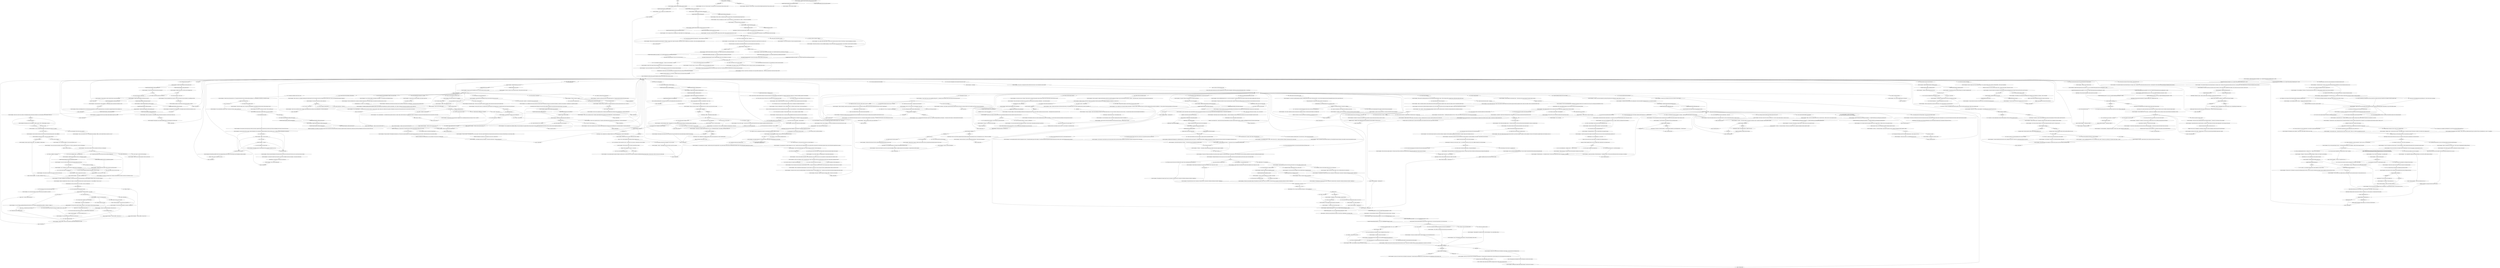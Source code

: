 # DOOMED / DICEMAKER
# New thought: The Precarious World
# ==================================================
digraph G {
	  0 [label="START"];
	  1 [label="input"];
	  2 [label="Interfacing: Maybe you could make a sword out of one... No, wait, forget it. It would take too long."];
	  3 [label="Shivers: The temperature has dropped in the cover of the night; you see frost on the windows."];
	  4 [label="Novelty Dicemaker: IsHourBetween(21, 4)"];
	  5 [label="IsHourBetween(21, 4)", shape=diamond];
	  6 [label="!(IsHourBetween(21, 4))", shape=diamond];
	  7 [label="Novelty Dicemaker: \"Yeah, don't.\" She looks down, then up again."];
	  8 [label="Drama: Nothing changes in her tone as she says that -- as if it's just another piece of information to lay out for the world."];
	  9 [label="Novelty Dicemaker: IsNighttime()"];
	  10 [label="IsNighttime()", shape=diamond];
	  11 [label="!(IsNighttime())", shape=diamond];
	  12 [label="Kim Kitsuragi: \"My money's on *electrical anomaly*. I've heard of these. Especially in an old building like this...\" He looks around."];
	  13 [label="You: \"Never mind, I'll be back later.\" [Leave.]"];
	  14 [label="You: \"Actually, I need more time to think about it.\""];
	  15 [label="Novelty Dicemaker: \"No need to rush. Take a look around, see if anything inspires you.\" She nods towards the shelves full of precious stones."];
	  16 [label="Novelty Dicemaker: \"You're a police officer, right? Here, catch!\" She tosses you the dice. \"They're a gift from me.\""];
	  17 [label="You: Catch the dice!"];
	  18 [label="You: Variable[\"doomed.dicemaker_redcheck_catch_the_dice\"]"];
	  19 [label="Variable[\"doomed.dicemaker_redcheck_catch_the_dice\"]", shape=diamond];
	  20 [label="!(Variable[\"doomed.dicemaker_redcheck_catch_the_dice\"])", shape=diamond];
	  21 [label="superstar die hub"];
	  22 [label="You: \"Amber, a poor man's gold?\""];
	  23 [label="Novelty Dicemaker: \"Great! See you in eight hours then.\" She takes a small notebook from her table and writes something down. \"Was there anything else?\""];
	  24 [label="Novelty Dicemaker: \"I don't do orders on credit. Come back when you have the full amount.\""];
	  25 [label="Novelty Dicemaker: Variable[\"doomed.dicemaker_ordered_wirral_die\"]"];
	  26 [label="Variable[\"doomed.dicemaker_ordered_wirral_die\"]", shape=diamond];
	  27 [label="!(Variable[\"doomed.dicemaker_ordered_wirral_die\"])", shape=diamond];
	  28 [label="Novelty Dicemaker: \"You're right,\" she simmers down. \"The pale is terrible indeed. But I didn't curse the die. I don't believe in curses.\""];
	  29 [label="Untitled hub"];
	  30 [label="Novelty Dicemaker: \"Right. But it isn't cursed, honestly. I'll tell you what it does.\""];
	  31 [label="Novelty Dicemaker: \"Fortress Accident, the radio game studio...\" She closes her eyes as some remnant of a memory lights up her face."];
	  32 [label="You: \"I heard that they ran out of money.\""];
	  33 [label="You: \"Cool, very cool about the debris -- but what's a *snuff milieu*?\""];
	  34 [label="Novelty Dicemaker: \"It's a sub rosa radio station that broadcasts real murders, with real victims. Some people pay good money to get off on it.\""];
	  35 [label="You: Let it pass."];
	  36 [label="Novelty Dicemaker: \"Mhmh -- the atelier produced a certain collection that used chitin among the materials. Apparently chitin is made in the Occident, where it's extracted from beetle wings.\""];
	  37 [label="Novelty Dicemaker: \"Hm. Really?\" She looks at the windowsill, where a dead fly is lying on its back, legs curled up in a bowtie. \"Anyway...\""];
	  38 [label="Novelty Dicemaker: \"Of course not. The bear was terrifying. No one wants ice-cream *guarded* by a hostile apex predator. To make matters worse, the fridge didn't work too well either, and half the ice cream came out malformed and partially melted.\""];
	  39 [label="You: \"That's horrible. Were they arrested?\""];
	  40 [label="You: \"Never mind, that was a terrible idea.\" (Do up your pants.)"];
	  41 [label="shiver fail hub"];
	  42 [label="Novelty Dicemaker: \"Sorry, I don't have another one ready. You were the one who asked for a cursed die.\""];
	  43 [label="Novelty Dicemaker: \"Not in this die, rest assured. It isn't cursed. I can tell you what it does.\""];
	  44 [label="Jump to: [Novelty Dicemaker: \"\"It's a sphere *pretending* to be a...\"]"];
	  45 [label="Novelty Dicemaker: \"I had a feeling.\" She smiles, but says nothing more."];
	  46 [label="You: \"Can we please just forget this ever happened?\" (Do up your pants.)"];
	  47 [label="You: \"No, this used to be a coal plant.\" (Touch the safety curtains.) \"You're in a chimney of *another* building.\""];
	  48 [label="Novelty Dicemaker: \"Alright. But it's not just the bookstore that's still up and running. What about the Whirling-in-Rags? Some people say it's part of the building complex.\""];
	  49 [label="Novelty Dicemaker: \"Do you know what this is?\" She raises her hand to reveal a piece of metal shining on her index finger."];
	  50 [label="Novelty Dicemaker: \"Oh, this one's a mess.\" She sighs. \"There used to be a company that promised to repair windows 24 hours a day. What could go wrong with this one, right?\""];
	  51 [label="Inland Empire: Time has come to face the Source. Fear not, for the forces of the universe are supporting you in this psychic quest."];
	  52 [label="Novelty Dicemaker: \"My advice...\" She raises her finger. \"Don't base your business on a fad -- hypnotism, floriography, triktrak, especially *pinball*...\""];
	  53 [label="Untitled hub"];
	  54 [label="Drama: That's all she has to say on the subject. She's been thorough and truthful as far as we can see."];
	  55 [label="Novelty Dicemaker: Variable[\"doomed.dicemaker_shivers_failed_once\"]"];
	  56 [label="Variable[\"doomed.dicemaker_shivers_failed_once\"]", shape=diamond];
	  57 [label="!(Variable[\"doomed.dicemaker_shivers_failed_once\"])", shape=diamond];
	  58 [label="Novelty Dicemaker: \"I've grown crafty over the years. You'll like your dice, I'm sure of it.\""];
	  59 [label="Novelty Dicemaker: \"In any case, I don't think it's your job to worry about what happens on milieus. I probably shouldn't have even mentioned it -- things like that are better forgotten.\""];
	  60 [label="Novelty Dicemaker: Variable[\"gates.fritte_main_hub_reached\"]"];
	  61 [label="Variable[\"gates.fritte_main_hub_reached\"]", shape=diamond];
	  62 [label="!(Variable[\"gates.fritte_main_hub_reached\"])", shape=diamond];
	  63 [label="Conceptualization: It almost looks as if the stones and dice are a natural part of the room, growing out of the shelves like stalagmites."];
	  64 [label="You: \"Do you know the *Wirrâl Untethered* setting? I want a die for that.\""];
	  65 [label="You: \"I don't play fetch.\""];
	  66 [label="Inland Empire: Is she pitying you? Good god, she's pitying you."];
	  67 [label="You: \"What do you know about the man who was lynched behind the Whirling-in-Rags?\""];
	  68 [label="Suggestion: That's a stone for leaders."];
	  69 [label="Jump to: [MAIN HUB]"];
	  70 [label="You: \"I came back to pick up my die.\""];
	  71 [label="You: (Give her the money.) \"Here you go.\""];
	  72 [label="Shivers: You feel nothing. If anything, it's uncomfortably *warm* in here."];
	  73 [label="You: \"Better safe than sorry.\""];
	  74 [label="You: \"No, you're a malignant *Entity*. A die-crafting witch.\""];
	  75 [label="Novelty Dicemaker: \"And -- naturally -- all the most fashionable tastemakers refused to be seen in chitin from then on. The atelier went bankrupt before they could finish the collection.\""];
	  76 [label="Novelty Dicemaker: \"Do you?\" The dicemaker raises an eyebrow. \"Well, good luck keeping it under control...\""];
	  77 [label="Novelty Dicemaker: \"I can see,\" she nods, pointing to your war-paint, \"the stripes.\""];
	  78 [label="You: \"I know a girl just like that. She works in Frittte as a cashier and she's not particularly friendly.\""];
	  79 [label="You: \"Wait, people do that?\""];
	  80 [label="Jump to: [shiver fail hub]"];
	  81 [label="Novelty Dicemaker: \"You were the one who asked for a cursed die,\" she points out."];
	  82 [label="Jump to: [MAIN HUB]"];
	  83 [label="Jump to: [You: \"\"I guess I'll keep the die then.\"\"]"];
	  84 [label="You: \"Can I get a normal version of this die? One that isn't modified to land on a single result?\""];
	  85 [label="Novelty Dicemaker: \"Fantastic. Can the witch *Entity* tell you what the cursed die does then?\""];
	  86 [label="You: \"Yes, I've got my warpaint protecting me from the evil.\" (Point to your face.)"];
	  87 [label="Novelty Dicemaker: \"Answers? How strange. These days people only come to me for dice and role-playing games...\""];
	  88 [label="You: \"Actually, it's only your workshop that's protected. You should still do something to defend your person.\""];
	  89 [label="You: \"East Delta Pinball -- is that now the Whirling?\"\n\"Did you know the East Delta Pinball was once the Whirling?\""];
	  90 [label="Jump to: [Novelty Dicemaker: \"\"Anything else?\"\"]"];
	  91 [label="You: (Look away.) \"I want to talk about something else now.\""];
	  92 [label="Novelty Dicemaker: \"You mean considering the fact that the world is collapsing on my porch?\" She gives you a rueful smile and takes a look around..."];
	  93 [label="ghosthunters hub"];
	  94 [label="no kim corpse hub"];
	  95 [label="Jump to: [doorbell mini hub]"];
	  96 [label="Novelty Dicemaker: Variable[\"TASK.doomed_investigation\"]  and   Variable[\"TASK.doomed_investigation_done\"] == false"];
	  97 [label="Variable[\"TASK.doomed_investigation\"]  and   Variable[\"TASK.doomed_investigation_done\"] == false", shape=diamond];
	  98 [label="!(Variable[\"TASK.doomed_investigation\"]  and   Variable[\"TASK.doomed_investigation_done\"] == false)", shape=diamond];
	  99 [label="Novelty Dicemaker: \"We're inside the chimney of an old central furnace. It's strange, I know.\" She looks at the ruddy bricks that make up the walls -- even though they've been repainted there are still signs of coal-black soot here and there."];
	  100 [label="Kim Kitsuragi: \"Agreed,\" the lieutenant chips in, \"pinball is the worst.\""];
	  101 [label="Drama: She's heard of the murder, but did not see it, sire."];
	  102 [label="Reaction Speed: The bookstore closes starting 21.00. You'll have to do that tomorrow."];
	  103 [label="Novelty Dicemaker: It feels icy. Just holding this die in your hand sends a jolt of cold down your spine. Through the dark resin, you can make out a nugget of bone hewn from an alligator's jaw."];
	  104 [label="Novelty Dicemaker: \"That's what I thought. Because when the money started to run out they just began to complain a lot about capitalism. You know, how the markets are rigged to keep out new businesses, and so on.\""];
	  105 [label="Novelty Dicemaker: \"Anyway, now you know the story of the fallen ice cream empire.\" She seems almost sad, finishing the story."];
	  106 [label="Inland Empire: No, it was something else... It was *eerie*."];
	  107 [label="Novelty Dicemaker: \"That's a classic, yes. A standard role-playing die with plant motifs. Now for the material: Most of my customers opt for an exotic wood -- for this I would suggest East-Semenese Snakewood.\""];
	  108 [label="Novelty Dicemaker: \"What are the odds?\" The dicemaker gives you a warm smile. \"The red one is made of bloodstone with a lapis lazuli inlay and the blue one is the inverse. Think of them as your lucky charm, officer...\""];
	  109 [label="Novelty Dicemaker: \"Not the most original, I know,\" she smiles, almost apologizing, \"but sometimes the obvious choice is obvious because it's best.\""];
	  110 [label="You: \"Okay. I'd like to order a die from you.\"\n\"Can I order another die?\""];
	  111 [label="Novelty Dicemaker: \"Great! See you in eight hours then.\" She takes a small notebook from her table and writes something down. \"Was there anything else?\""];
	  112 [label="Jump to: [Novelty Dicemaker: \"\"Maybe you have some other ideas fo...\"]"];
	  113 [label="Jump to: [Novelty Dicemaker: \"\"Maybe you have some other ideas fo...\"]"];
	  114 [label="Novelty Dicemaker: \"For seven reál I could have it ready in eight hours.\""];
	  115 [label="Novelty Dicemaker: Variable[\"doomed.dicemaker_said_did_not_knock_on_her_window\"]"];
	  116 [label="Variable[\"doomed.dicemaker_said_did_not_knock_on_her_window\"]", shape=diamond];
	  117 [label="!(Variable[\"doomed.dicemaker_said_did_not_knock_on_her_window\"])", shape=diamond];
	  118 [label="Jump to: [MAIN HUB]"];
	  119 [label="You: Read the phrases."];
	  120 [label="Empathy: You can almost see it -- a small, sickly old man hunched behind his work desk, his pants stained with old piss, stuffing a sad stiff-legged raccoon dog. The entire scene looks tragic."];
	  121 [label="You: \"I don't do drugs.\""];
	  122 [label="Novelty Dicemaker: \"What?\""];
	  123 [label="You: \"Of course they don't. I'm a normal person and I don't have a vision beast.\""];
	  124 [label="You: \"That's illegal -- running off with company's money like that. Why hasn't he been arrested?\""];
	  126 [label="You: \"And who was Artemitep?\""];
	  127 [label="Novelty Dicemaker: \"Ha, the salty investors...\" Something green sparkles in her eyes. \"Well yes, they couldn't get the project done on time and thus lost the funding.\""];
	  128 [label="Novelty Dicemaker: \"Sure!\" She laughs. \"Now can the *Entity* explain what your cursed die does?\""];
	  129 [label="You: \"It has a different address in the heart of the city.\""];
	  130 [label="Novelty Dicemaker: \"And what technique is that?!\" She squints at you, a little astonished at what she's hearing. You still haven't gotten your zipper open."];
	  131 [label="You: \"Okay, hear me out: Sometimes I get these *feelings*...\""];
	  132 [label="Jump to: [MAIN HUB]"];
	  133 [label="Novelty Dicemaker: \"Yes. I've heard it used to be a gaming arcade. This is an *ancient* failure -- before my time. I'm not surprised, however.\""];
	  134 [label="Conceptualization: A bit of experimenting every now and then isn't bad."];
	  135 [label="You: \"I guess I'm a simple man, I don't really have any opinions on hair styles.\""];
	  136 [label="You: (Just say it.) \"There's a two-millimetre hole in reality located in a church on the other side of the canal. I think it may be related to pale.\""];
	  137 [label="You: \"I'm starting to see that there is no curse, only business decisions and natural market fluctuations.\""];
	  138 [label="Novelty Dicemaker: \"Exactly.\" She pinches the root of her nose. \"Truth is always so disappointingly mundane and boring.\""];
	  139 [label="Novelty Dicemaker: \"Is it now?\" She squints at you from her desk. \"I've always thought it's a rather mundane and boring place with no supra-natural surprises in sight.\""];
	  140 [label="You: \"I don't have time for explanations, not amidst all those *visions* I'm getting.\""];
	  141 [label="Novelty Dicemaker: She just stares at you for a moment with an astonished look on her face, blinking her dark eyes."];
	  142 [label="You: \"I have more questions about the intercom.\""];
	  143 [label="Novelty Dicemaker: \"It's an odd profession -- making dice for people -- but I like it. And I *prefer* doing this to sitting at home.\""];
	  144 [label="Logic: Oh, quite a lot of them spring to mind."];
	  145 [label="Conceptualization: Sounds cool."];
	  146 [label="Authority: She's right, showing up to work on time is important."];
	  147 [label="You: \"You should learn how to *support* other women, not bring them down.\""];
	  148 [label="Novelty Dicemaker: \"And they already had *the bear*...\" She closes her eyes as if remembering something painful."];
	  149 [label="Novelty Dicemaker: IsAfternoon()"];
	  150 [label="IsAfternoon()", shape=diamond];
	  151 [label="!(IsAfternoon())", shape=diamond];
	  152 [label="You: \"Because I'm a police officer, right?\""];
	  153 [label="Hand/Eye Coordination: Mr. Smooth Moves! You snatch the dice out of the air with one hand, just like you're in a movie."];
	  154 [label="Novelty Dicemaker: Two tiny pieces of carved stone drop to the floor and scatter in opposite directions, like pearls from a broken string. The blue one disappears down the pit in the centre of the room..."];
	  155 [label="Novelty Dicemaker: \"Maybe you have some other ideas for dice?\""];
	  156 [label="Novelty Dicemaker: \"Great! See you in eight hours then.\" She takes a small notebook from her table and writes something down. \"Was there anything else?\""];
	  157 [label="Novelty Dicemaker: Variable[\"doomed.dicemaker_main_hub_reached\"]"];
	  158 [label="Variable[\"doomed.dicemaker_main_hub_reached\"]", shape=diamond];
	  159 [label="!(Variable[\"doomed.dicemaker_main_hub_reached\"])", shape=diamond];
	  160 [label="You: \"Hey, Neha... The curse is real and I figured out why it has spared you.\""];
	  161 [label="Novelty Dicemaker: You throw the ball on the floor and it ends with one of the phrases facing upwards: 'god is indifferent'."];
	  162 [label="Novelty Dicemaker: \"So now I'm a witch too. Rhymes well with the whole me-being-a-culprit theme.\""];
	  163 [label="Novelty Dicemaker: She looks at the result. \"Good. Now roll again, detective.\""];
	  164 [label="Novelty Dicemaker: IsKimHere()"];
	  165 [label="IsKimHere()", shape=diamond];
	  166 [label="!(IsKimHere())", shape=diamond];
	  167 [label="You: \"What's a mega wild beast?\""];
	  168 [label="Novelty Dicemaker: \"The usual, I imagine -- that he's been thinking up all kinds of new business plans and can't *wait* to get *started* on them just as soon as he returns...\" Her smile widens, before she sees the lieutenant's face behind you."];
	  169 [label="You: \"I don't care about their other ideas, I just want to hear about the bear. Did the bear work?\""];
	  170 [label="You: \"You're right, they should have just tried harder. They had everything needed to succeed.\""];
	  171 [label="Novelty Dicemaker: \"Still, not everyone is going to make it.\" She tosses a pair of dice on the table; one of them stops near the edge of the metallic desk. \"That's the nature of the game.\""];
	  172 [label="You: \"You're saying that the end result doesn't matter.\""];
	  173 [label="Novelty Dicemaker: \"You don't?\" she raises her brows."];
	  174 [label="Jump to: [Novelty Dicemaker: \"\"You were the one who asked for a c...\"]"];
	  175 [label="Novelty Dicemaker: \"So, what kind of die are you looking for?\""];
	  176 [label="Novelty Dicemaker: \"Very good,\" she says. \"My rate is 10 reál per set, unless you want something really unusual...\""];
	  177 [label="Novelty Dicemaker: \"Hm, Cuno.\" Her eyes narrow in the dim light. \"Who's Cuno?\""];
	  178 [label="Novelty Dicemaker: \"The air pressure told you to take your pants off in my studio?\""];
	  179 [label="Jump to: [MAIN HUB]"];
	  180 [label="Electrochemistry: A wise and noble beast, guiding you toward the land where the streets are paved... with drugs!"];
	  181 [label="Novelty Dicemaker: \"Are you sure it was Slipstream SCA? Was it a *woman*? Maybe it was Plaisance from the bookstore...\""];
	  182 [label="You: \"Yes, but it's still a separate building. The malicious energies can't reach there.\""];
	  183 [label="Novelty Dicemaker: IsNighttime()"];
	  184 [label="IsNighttime()", shape=diamond];
	  185 [label="!(IsNighttime())", shape=diamond];
	  186 [label="You: \"I have more questions about this building.\""];
	  187 [label="Novelty Dicemaker: \"It wasn't merely a gym, it was *Artemitep's Boxing Club* -- a community project created to steer at-risk youths away from drugs and crime.\""];
	  188 [label="Novelty Dicemaker: \"I'm listening.\""];
	  189 [label="You: \"Don't call it a dump, you've made it nice and cosy here.\""];
	  190 [label="You: \"I'm sorry. I don't know what to say. It's entropy.\""];
	  191 [label="Novelty Dicemaker: \"So it's even worse than I thought. It's not just the commercial area that's cursed, it's *the entire world*.\""];
	  192 [label="Perception (Sight): She looks outside the window where the night has fallen on the yard."];
	  193 [label="Novelty Dicemaker: \"In any case, thank you for stopping by. It's good to have an answer, even if I can't claim to understand it fully.\""];
	  194 [label="You: \"The curse will get to you, have no doubt about it. It just doesn't care about earthly time frames.\""];
	  195 [label="You: \"What do you mean by the 'daily ruckus'?\""];
	  196 [label="You: \"Actually... the Slipstream SCA mystery might be a *recording*. I called again later and got exactly the same message.\""];
	  197 [label="Novelty Dicemaker: \"I think none of those doorbells work, including mine. I'm still in the middle of connecting the wires -- sorry about the confusion.\""];
	  198 [label="Drama: No falsehoods are present. She's a novelty dicemaker and doesn't have anything to hide. Ask what you need."];
	  199 [label="Logic: Loving it. So nifty."];
	  200 [label="You: \"Do you often work Sunday nights?\""];
	  201 [label="Reaction Speed: When she arrived here, there was no room anywhere else... She must've known the other businesses."];
	  202 [label="Perception (Sight): Little sparkling embers under the window..."];
	  203 [label="Empathy: She's thankful for the security they provide her."];
	  204 [label="Drama: She sounds almost mocking when she says that."];
	  205 [label="Novelty Dicemaker: \"Anyway, now you know the story of the fallen ice cream empire.\" She seems almost sad, finishing the story. Some dust beams swirl in the morning light. Her eyes follow it idly."];
	  206 [label="choosing dice hub"];
	  207 [label="Logic: A beautiful woman tossing you a gift? Whatever you do, don't overthink it."];
	  208 [label="Novelty Dicemaker: \"Right.\" She tries to smile."];
	  209 [label="You: \"And I'm definitely not anyone's bitch.\""];
	  210 [label="Novelty Dicemaker: The dicemaker coughs, her hands playing with her ring again. She doesn't say a word."];
	  211 [label="You: \"It's a deal.\" (Order the dice set.)"];
	  212 [label="You: \"I'm not *scared*, I just don't *feel* like rolling it.\""];
	  213 [label="Novelty Dicemaker: \"Why?\" Neha starts laughing. \"You're not scared, officer, are you?\""];
	  214 [label="You: \"Interesting. What do these transmissions say?\""];
	  215 [label="Novelty Dicemaker: \"Neckties?\" Her eyes move to the piss-coloured cloth tied around your neck. \"I guess they do sometimes, officer... But I don't understand how it's relevant to our discussion.\""];
	  216 [label="Novelty Dicemaker: \"Why would Slipstream SCA have a hundred-years-old recording as their doorbell message? It doesn't make any sense.\""];
	  217 [label="Novelty Dicemaker: \"And *why* would you do that?!\""];
	  218 [label="You: [Leave.]"];
	  219 [label="You: \"He's sort of the king around here.\""];
	  220 [label="Novelty Dicemaker: \"I think it will take more than a gym to help that kid.\""];
	  221 [label="Electrochemistry: Even you can probably do better than that."];
	  222 [label="You: \"She said she was from Tricentennial Electrics.\""];
	  223 [label="Novelty Dicemaker: \"Good call.\" She lets the thought go."];
	  224 [label="You: \"Plaisance is a wise woman. She has Semenese trinkets protecting her against the curse.\""];
	  225 [label="Encyclopedia: Role-playing games? You know role-playing games: Wirrâl, Wirrâl Untethered, um, what else..."];
	  226 [label="Novelty Dicemaker: She starts laughing, her fingers trying to rub away the exhaustion from her face."];
	  227 [label="You: \"Yes. Coincidence is all that safeguards us.\""];
	  228 [label="Novelty Dicemaker: \"I was just about to ask...\" She leans forward in her chair to study your face. \"What do *you* think? Do you think the curse is real?\""];
	  229 [label="You: \"I think it still might be *you* that's causing this.\" (Narrow your eyes -- very mysteriously.)"];
	  230 [label="Novelty Dicemaker: \"Mm, so I'm the grand dragon in the cave...\" She seems mildly entertained by this suggestion. \"Might I ask what supports this claim?\""];
	  231 [label="Novelty Dicemaker: \"I *am* responsible for making sound business decisions, yes, but not for my fellow tenants' misfortune.\""];
	  232 [label="Jump to: [Novelty Dicemaker: \"\"Of course.\" She pinches the root o...\"]"];
	  233 [label="Novelty Dicemaker: Variable[\"TASK.ask_about_the_curse_subtask\"] == true  and  Variable[\"TASK.ask_about_the_curse_subtask_done\"] == false"];
	  234 [label="Variable[\"TASK.ask_about_the_curse_subtask\"] == true  and  Variable[\"TASK.ask_about_the_curse_subtask_done\"] == false", shape=diamond];
	  235 [label="!(Variable[\"TASK.ask_about_the_curse_subtask\"] == true  and  Variable[\"TASK.ask_about_the_curse_subtask_done\"] == false)", shape=diamond];
	  236 [label="Novelty Dicemaker: \"Well, there's always something going on in the Whirling's backyard...\" She stops to try and come up with an example."];
	  237 [label="Jump to: [yard questions hub]"];
	  238 [label="Novelty Dicemaker: She nods."];
	  239 [label="You: \"Really? They must have been on a gigantic ego trip.\""];
	  240 [label="doorbell mini hub"];
	  241 [label="Suggestion: Plaisance is not going to like what you have to tell her."];
	  242 [label="Jump to: [MAIN HUB]"];
	  243 [label="Novelty Dicemaker: \"The usual, I imagine -- that he's been thinking up all kinds of new business plans and can't *wait* to get *started* on them just as soon as he returns...\" She laughs and turns around in her chair."];
	  244 [label="You: (Look at your feet.) \"Unhonourable...\""];
	  245 [label="You: \"There used to be a hair salon here, right?\""];
	  246 [label="You: \"I found creepy mannequins...\""];
	  247 [label="Novelty Dicemaker: \"Polyhedral dice. Dice that have more than four sides. Octahedrons, trapezohedrons, dodecahedrons... But also barrel dice and teetotum balls.\""];
	  248 [label="Novelty Dicemaker: \"It's a shame. They might've have brought you luck, and you'll definitely need luck in Martinaise.\" She closes her desk drawer."];
	  249 [label="Novelty Dicemaker: \"What do you mean by *cursed*?\""];
	  250 [label="You: \"As cursed as my life.\""];
	  251 [label="Jump to: [Novelty Dicemaker: \"\"Maybe you have some other ideas fo...\"]"];
	  252 [label="You: \"Hm... I should maybe get a different one.\" (Back off.)"];
	  253 [label="Novelty Dicemaker: \"As you wish. Till next time,\" she nods, turning back to her table."];
	  254 [label="Novelty Dicemaker: \"Here's the *cursed* die you ordered,\" the dicemaker opens her desk drawer and hands you a tiny black sphere with six phrases written on it."];
	  255 [label="You: \"What is this?\""];
	  256 [label="You: Roll the die again."];
	  257 [label="Novelty Dicemaker: \"Oh boy, the fabled Revachol Ice City -- you're in for a treat here!\" She smiles and leans closer, hands on her knees, like a stand-up comedian ready to tell a story."];
	  258 [label="Novelty Dicemaker: Variable[\"doomed.furnace_warpainted_your_face\"]"];
	  259 [label="Variable[\"doomed.furnace_warpainted_your_face\"]", shape=diamond];
	  260 [label="!(Variable[\"doomed.furnace_warpainted_your_face\"])", shape=diamond];
	  261 [label="You: \"Those stripes are what keeps me human.\""];
	  262 [label="Novelty Dicemaker: \"I believe the ICP got them. They have a special division that deals exclusively with sub rosas.\""];
	  263 [label="You: \"It's because you're not *in* the same building as the others. This isn't *technically* the Doomed Commercial Area.\""];
	  264 [label="You: \"I guess I'll keep the die then.\""];
	  265 [label="Novelty Dicemaker: \"They certainly took their work very seriously. Even if they seemed to be... chronically *liberal* with their schedules.\""];
	  266 [label="Novelty Dicemaker: \"What are the odds?\" The dicemaker winks back at you. \"The red one is made of bloodstone with a lapis lazuli inlay and the blue one is the inverse. I believe these dice are your lucky charm, officer...\""];
	  267 [label="Jump to: [MAIN HUB]"];
	  268 [label="Novelty Dicemaker: \"Plaisance, the bookshop lady?\" She raises her brows. \"I've heard that her business is doing rather well. Have the *energies* spared her somehow?\""];
	  269 [label="here for rpgs hub"];
	  270 [label="You: \"What's wrong with a bit of experimenting? The customers should have been more open-minded.\""];
	  271 [label="Novelty Dicemaker: \"I'm listening.\" She leans back in her chair, arms crossed across the chest."];
	  272 [label="Inland Empire: Who cares about the dead body? We might be dealing with a *malignant entity* here!"];
	  273 [label="Novelty Dicemaker: \"Sure, I'm listening.\""];
	  274 [label="Novelty Dicemaker: \"The kids these days...\" She shakes her head. \"We were just one of them and now they're terrorizing us. No solidarity.\""];
	  275 [label="Perception (Sight): The result is 1. On a 20-sided die."];
	  276 [label="Inland Empire: Plaisance needs to hear about this. Perhaps if you combine your *psychic energies* you'll make sense of the situation."];
	  277 [label="Novelty Dicemaker: \"I've grown crafty over the years. You'll like your dice, if you get them from me. Be sure of it.\""];
	  278 [label="Kim Kitsuragi: \"Creative.\" The lieutenant looks around the spacious room, its ceiling fading into shadows above."];
	  279 [label="joke hub"];
	  280 [label="You: \"No, it was something else -- something *eerie*...\" (Narrow your eyes.)"];
	  281 [label="Novelty Dicemaker: She sighs. \"I guess the least I can do is check up on Soona, see how she's doing.\""];
	  282 [label="Novelty Dicemaker: \"The Wirrâl Untethered die is a variation of a standard role-playing die, only instead of plants it uses motifs of ice and death. And loss, of course.\""];
	  283 [label="You: Pick up the red die."];
	  284 [label="Novelty Dicemaker: \"Here, catch!\" She tosses you the dice. \"They're a gift from me.\""];
	  285 [label="You: \"Just a normal die for me, please. Very *regular*.\""];
	  286 [label="MAIN HUB"];
	  287 [label="You: \"It's a deal.\" (Order the die.)"];
	  288 [label="Jump to: [wirral die hub]"];
	  289 [label="Jump to: [MAIN HUB]"];
	  290 [label="You: \"Actually, I don't have the money on me right now.\""];
	  291 [label="Jump to: [MAIN HUB]"];
	  292 [label="Novelty Dicemaker: \"One universal die for *Wirrâl Untethered*,\" the dicemaker opens her desk drawer and hands you a die."];
	  293 [label="Shivers: A gust of cold air sweeps through the chimney. The stones and minerals on the shelves rattle as though agitated. For a moment it almost feels as though you're *outside* the building, exposed to the atmosphere..."];
	  294 [label="You: \"I need to know what drugs he was doing... for my... police report.\""];
	  295 [label="Novelty Dicemaker: \"Yeah, the atelier didn't know it either. They produced a certain collection that used chitin among the materials. Apparently chitin is made in the Occident, where it's extracted from beetle wings.\""];
	  296 [label="Novelty Dicemaker: \"You did *what*?\" She rolls her swivel chair an inch closer to you, unsure whether she heard you right."];
	  297 [label="Novelty Dicemaker: \"But Slipstream is history now. All their remaining assets got seized by the bailiffs in '47. I have no idea why those skis and blades are still lying around in the house...\""];
	  298 [label="Novelty Dicemaker: \"There was really just one, and it involved picking out the prettiest girls in the neighbourhood and paying them 20 cents per hour to man the booth.\""];
	  299 [label="You: \"That's an award-winning idea! How else do you choose people around you?\""];
	  300 [label="Novelty Dicemaker: \"Employing sulky teenage girls is a widespread practice, yes. Unfortunately they always come in packs -- I'm talking about acne-ridden *girlfriends* and gorilla-like *boyfriends* loitering near the shop. At least that's what happened with Revachol Ice City.\""];
	  301 [label="Novelty Dicemaker: \"It didn't. Occasionally the girls had their friends over, which doubled the amount of hairspray, skin problems, and mood swings behind the counter.\""];
	  302 [label="Novelty Dicemaker: \"Oh, but they did -- they did show up to work, and not alone. There were also acne-ridden *girlfriends* and gorilla-like *boyfriends* loitering near the ice cream stand.\""];
	  303 [label="You: \"I don't agree with you.\""];
	  304 [label="Jump to: [You: \"\"Can I get a normal version of this...\"]"];
	  305 [label="You: \"No, I was looking for something else...\" (Squint your eyes mysteriously.) \"*Answers*.\""];
	  306 [label="You: \"Indeed, who *is* Cuno... Your guess is as good as mine.\""];
	  307 [label="Novelty Dicemaker: \"Oh, you mean the kid with the sailor's mouth. Yes, I've heard him yelling profanities in the backyard...\" She looks out of the window, her face reflecting back in the dark."];
	  308 [label="Novelty Dicemaker: \"Come on now. Be a little creative.\""];
	  309 [label="Novelty Dicemaker: \"Now, was there anything else?\""];
	  310 [label="Novelty Dicemaker: \"Alright. But did this person say anything?\" She still sounds sceptical."];
	  311 [label="Jump to: [business hub]"];
	  312 [label="Inland Empire: Don't let her become complacent! She still needs to ward *her soul* against the evil forces!"];
	  313 [label="Half Light: Trust me, you don't want to know."];
	  314 [label="Physical Instrument: You wouldn't like it either. The others would laugh at you."];
	  315 [label="Drama: Maybe it's just because she's so talented that she's been able to woo the curse?"];
	  316 [label="Half Light: The jig is up! The she-demon knows you've uncovered her true identity."];
	  317 [label="Novelty Dicemaker: Variable[\"doomed.dicemaker_inland_aura\"]"];
	  318 [label="Variable[\"doomed.dicemaker_inland_aura\"]", shape=diamond];
	  319 [label="!(Variable[\"doomed.dicemaker_inland_aura\"])", shape=diamond];
	  320 [label="You: Let it go."];
	  321 [label="Novelty Dicemaker: \"Of course you do.\" She listens to your antics with a forbearing smile on her face. \"Show me a person in Martinaise who *doesn't* have any tragedies in their past and then we'll talk.\""];
	  322 [label="Novelty Dicemaker: \"Of course.\" She pinches the root of her nose. \"How convenient.\""];
	  323 [label="Novelty Dicemaker: \"Yes, I figured.\" She turns back to you."];
	  324 [label="Jump to: [Novelty Dicemaker: \"\"Well, if you ever find a way to ex...\"]"];
	  325 [label="Jump to: [Novelty Dicemaker: \"\"Anything else, officer?\"\"]"];
	  326 [label="Jump to: [doorbell mini hub]"];
	  327 [label="Visual Calculus: It's light here -- but dark in the yard at night."];
	  328 [label="Jump to: [business hub]"];
	  329 [label="Jump to: [Novelty Dicemaker: \"\"Well, if you ever find a way to ex...\"]"];
	  330 [label="Jump to: [MAIN HUB]"];
	  331 [label="Novelty Dicemaker: There appears to be a small fly embedded within. It's like looking into a lost little world..."];
	  332 [label="Novelty Dicemaker: IsKimHere()"];
	  333 [label="IsKimHere()", shape=diamond];
	  334 [label="!(IsKimHere())", shape=diamond];
	  335 [label="You: \"Did someone here make stuffed animals? I saw mounts lying around.\""];
	  336 [label="You: Say nothing. Act like you've done this a thousand times."];
	  337 [label="You: Leave the die on the floor."];
	  338 [label="Novelty Dicemaker: \"Of course, I can see that. I just thought you were a police officer looking for dice...\" She tilts her bird-like head. \"How else can I help you then?\""];
	  339 [label="Jump to: [choosing dice hub]"];
	  340 [label="You: \"What's a standard role-playing die?\""];
	  341 [label="Novelty Dicemaker: \"It's an *icositetrahedron* -- a 24-sided die that can produce results for a 2-sided, 3-sided, 4-sided, 6-sided, and 12-sided die with a single roll. Technically you can also use it for many other sizes, but you may need to re-roll results.\""];
	  342 [label="Novelty Dicemaker: \"It's an *icositetrahedron* -- a 24-sided die that can produce results for a 2-sided, 3-sided, 4-sided, 6-sided, and 12-sided die with a single roll. Technically you can also use it for many other sizes, but you may need to re-roll results.\""];
	  343 [label="Novelty Dicemaker: It lands on exactly the same result -- *god is indifferent* it declares again."];
	  344 [label="Novelty Dicemaker: \"Maybe. Because the taxidermist who made that bear definitely wasn't. Doing his best, I mean.\""];
	  345 [label="You: \"I killed the bear.\" (You unplugged it.)"];
	  346 [label="You: \"Alright, what about the other ideas?\""];
	  347 [label="Novelty Dicemaker: \"The taxidermist who made it said it was his *vision beast*. He said he met his *vision beast* while high on desiccants. He called it 'Megatherion.'\""];
	  348 [label="Novelty Dicemaker: \"Oh, I totally understand.\""];
	  349 [label="Novelty Dicemaker: \"An accident? I wouldn't know anything about that. I just heard they ran out of money and couldn't get the project done on time.\""];
	  350 [label="Novelty Dicemaker: \"In the end they just didn't get it done. They didn't have enough willpower to produce something *truly historic* -- and to show up to work on time.\""];
	  351 [label="You: \"I'm just using logic -- it's windy in here. You probably haven't properly sealed the chimney crown.\" (Point above.)"];
	  352 [label="Novelty Dicemaker: \"Good luck, officer,\" she says with a mischievous smile, before turning back to her table."];
	  353 [label="Jump to: [Novelty Dicemaker: \"\"Good luck, officer,\" she says with...\"]"];
	  354 [label="You: \"Maybe that's what Cuno needs -- a community-centric boxing club.\""];
	  355 [label="You: \"That sounds like me.\""];
	  356 [label="Jump to: [MAIN HUB]"];
	  357 [label="Novelty Dicemaker: Variable[\"doomed.moodboard_read_slogans\"]  and  Variable[\"doomed.fortress_accident_kim_switch_done\"]"];
	  358 [label="Variable[\"doomed.moodboard_read_slogans\"]  and  Variable[\"doomed.fortress_accident_kim_switch_done\"]", shape=diamond];
	  359 [label="!(Variable[\"doomed.moodboard_read_slogans\"]  and  Variable[\"doomed.fortress_accident_kim_switch_done\"])", shape=diamond];
	  360 [label="Inland Empire: Plaisance was right... There's an entity living in the chimney! You should ask her about the curse."];
	  361 [label="You: \"It looks like a regular piece of jewellery to me.\""];
	  362 [label="Novelty Dicemaker: \"It's a mourning ring,\" she replies. \"I made this when my first company failed. It was a small jewellery shop right here in the East Delta Commerce Centre, built with the little I inherited from my parents...\""];
	  363 [label="Novelty Dicemaker: \"I drove it into the ground within a year. I didn't have what you would call a *viable* business plan.\""];
	  364 [label="You: \"See? The curse is real! I bet you didn't run this little jewellery shop from the protective depths of the chimney?\""];
	  365 [label="Novelty Dicemaker: \"It's a mourning ring,\" she replies, talking over your voice. \"I made this when my first company failed. It was a small jewellery shop right here in the East Delta Commerce Centre, built with the little I inherited from my parents...\""];
	  366 [label="You: \"I'm afraid it is. Soona Luukanen-Kilde, the former lead programmer of Fortress Accident, made the discovery.\""];
	  367 [label="Novelty Dicemaker: \"Just Martinaise?\" She gives you a rueful smile and takes a look around..."];
	  368 [label="Novelty Dicemaker: \"It's just capitalism.\" She shrugs. \"We only hear about tales of success, so it's often surprising to realize how many ventures actually fail.\""];
	  369 [label="Novelty Dicemaker: \"Malignant *entity*, what does that even mean?\" The dicemaker laughs. \"Some kind of sorceress? What about you, officer? Do you think I'm the *malignant entity*?\""];
	  370 [label="Inland Empire: No, it's the troubled colour of her energetic vibrations!"];
	  371 [label="You: \"I see. Thank you for your answers.\" (Conclude.)"];
	  372 [label="You: \"It's a shame about those windows. I'm not even going to ask about that milieu...\""];
	  373 [label="Novelty Dicemaker: \"They seemed to believe they were historical individuals on some *grand* quest.\""];
	  374 [label="Novelty Dicemaker: \"If you ever find a way to explain all those *inconsistencies* in the curse then let me know.\" She turns back to her work."];
	  375 [label="You: Keep it to yourself."];
	  376 [label="Jump to: [doorbell mini hub]"];
	  377 [label="Empathy: Poor guy... suddenly you get a feeling that insects are important to the case somehow. It's hard to say why."];
	  378 [label="Jump to: [MAIN HUB]"];
	  379 [label="Jump to: [gym hub]"];
	  380 [label="Novelty Dicemaker: \"People do that,\" she nods. \"I believe the ICP got them. They have a special division that deals exclusively with sub rosas.\""];
	  381 [label="Jump to: [business hub]"];
	  382 [label="girls idea reaction"];
	  383 [label="Novelty Dicemaker: \"Good. I hope it clarified things a bit. What else?\""];
	  384 [label="Novelty Dicemaker: \"I'm a novelty dicemaker,\" she says. \"Tell me the name of your role-playing system and I'll make the die you need. That's why you're here, yes?\""];
	  385 [label="greeting done"];
	  386 [label="Novelty Dicemaker: \"I think I have just the right one for you.\" She opens the top drawer of her work desk and takes something out -- two polyhedrons, red and blue, are cradled in her palm."];
	  387 [label="Novelty Dicemaker: Her knuckles pop audibly from her nervous habit of playing with her hands. The soft chatter from the headphones continues unabated."];
	  388 [label="You: \"I'm not interested in buying dice right now. I'm a police officer and I need to ask some questions.\""];
	  389 [label="You: \"As cursed as this commercial area.\""];
	  390 [label="Novelty Dicemaker: Variable[\"TASK.pick_up_your_die\"]"];
	  391 [label="Variable[\"TASK.pick_up_your_die\"]", shape=diamond];
	  392 [label="!(Variable[\"TASK.pick_up_your_die\"])", shape=diamond];
	  393 [label="20 real hub"];
	  394 [label="10 real hub"];
	  395 [label="You: \"I've already learned about horrors like *pale* and I can't take any further risks.\""];
	  396 [label="Novelty Dicemaker: \"He got high on some weird taxidermy chemicals... I wouldn't recommend it to anyone. Eventually they caused him to lose control of his bladder. The smell was awful.\""];
	  397 [label="You: \"I'm sure the bear was doing its best.\""];
	  398 [label="You: \"What's a vision beast?\""];
	  399 [label="You: \"Do you ever feel like your vision beast is trying to *blackmail* the fun out of you?\""];
	  400 [label="You: \"Hey, do you think that vision beast could guide me toward some *amphetamines*?\""];
	  401 [label="Novelty Dicemaker: \"Understandable. You shouldn't do them,\" nods the dicemaker. \"You're a police officer, after all...\""];
	  402 [label="Novelty Dicemaker: \"Very good, you shouldn't do them,\" nods the dicemaker. \"You're a police officer, after all...\""];
	  403 [label="You: \"I don't have an opinion on employing teens, I just want to know -- did it work out for the business?\""];
	  404 [label="Novelty Dicemaker: \"Undressing in a stranger's place of business? Yes, it was -- an unbelievably bad idea.\" She trembles, as if trying to shake it off."];
	  405 [label="You: \"Let's say I have my own methods... Unusual methods.\""];
	  406 [label="god is indifferent hub"];
	  407 [label="You: \"Thanks, I'll keep it.\""];
	  408 [label="You: \"What a relief.\""];
	  409 [label="You: \"Doesn't really fly with my vibe, too morbid.\""];
	  410 [label="Novelty Dicemaker: \"I guess you can find some temporary solace in that, yes.\""];
	  411 [label="Jump to: [Novelty Dicemaker: \"\"No, I don't have another die. You'...\"]"];
	  412 [label="You: \"So you confess?\""];
	  413 [label="scared to roll hub"];
	  414 [label="You: \"That's too bad. I would have supported them -- the project looked great.\""];
	  415 [label="You: \"No, not like that. It's like I can feel the *wind* or, I don't know, the *air pressure*, and then the air *tells* me things.\""];
	  416 [label="You: \"So you're telling me that you have a doorbell there -- which one?\""];
	  417 [label="Jump to: [MAIN HUB]"];
	  418 [label="Jump to: [MAIN HUB]"];
	  419 [label="Novelty Dicemaker: \"It didn't. If anything, it made the youth situation in Martinaise even worse. At some point, someone started a rumour that the punching bag downstairs was full of *amphetamines*.\""];
	  420 [label="You: \"You're right, the Whirling doesn't really look like it's cursed.\""];
	  421 [label="Novelty Dicemaker: Variable[\"tc.wirral\"]"];
	  422 [label="Variable[\"tc.wirral\"]", shape=diamond];
	  423 [label="!(Variable[\"tc.wirral\"])", shape=diamond];
	  424 [label="Visual Calculus: She's got a direct view to the backyard. You should interrogate her about the lynching."];
	  425 [label="Novelty Dicemaker: \"You're right, it looks like you haven't let anyone near your hair in a long time.\" She tilts her head, looking at your shaggy mane."];
	  426 [label="Novelty Dicemaker: \"Does it mean that I'm safe from failure?\""];
	  427 [label="Novelty Dicemaker: \"And now you're telling me, what?\" She closes her eyes. \"That it was all because I didn't run my little shops and ventures from a dump inside an abandoned chimney?\""];
	  428 [label="You: \"Now that I think about it... It sounds too preposterous to say out loud.\""];
	  429 [label="cursed world hub"];
	  430 [label="You: \"It's what I have preached the whole time -- and no one listened.\""];
	  431 [label="You: \"I'll be the first to admit there are many inconsistencies in this so-called 'curse'.\""];
	  432 [label="Novelty Dicemaker: The dicemaker erupts in laughter. \"Is that what you think, officer? That the curse is real?\""];
	  433 [label="Novelty Dicemaker: The dicemaker erupts in laughter. \"What, so the curse only affects people with poor work ethics? What you're describing isn't a *curse*, it's *capitalism*.\""];
	  434 [label="Novelty Dicemaker: \"Well, if you ever find a way to explain all those *inconsistencies* in the curse, let me know.\" She turns back to her work."];
	  435 [label="You: \"I don't have to call anyone, I'm a ghostwhisperer myself.\""];
	  436 [label="Novelty Dicemaker: \"It's really hard to make anything out in the yard when it's dark outside. Besides... I rarely get up to look out the window when I'm in the zone.\""];
	  437 [label="Jump to: [yard questions hub]"];
	  438 [label="Jump to: [Novelty Dicemaker: \"\"Anything else?\"\"]"];
	  439 [label="Logic: They were just props. Why return to them?"];
	  440 [label="Jump to: [MAIN HUB]"];
	  441 [label="You: \"Understood.\""];
	  442 [label="Novelty Dicemaker: \"The place was owned by two guys who had some rather *innovative* ideas about marketing. The bear was one of them. Now, ask me about their *other* ideas.\""];
	  443 [label="Rhetoric: That doesn't really excuse it, does it."];
	  444 [label="Novelty Dicemaker: Variable[\"doomed.dicemaker_redcheck_catch_the_dice\"]"];
	  445 [label="Variable[\"doomed.dicemaker_redcheck_catch_the_dice\"]", shape=diamond];
	  446 [label="!(Variable[\"doomed.dicemaker_redcheck_catch_the_dice\"])", shape=diamond];
	  447 [label="You: Why hasn't her business failed..."];
	  448 [label="You: Variable[\"doomed.dicemaker_whitecheck_shivers\"]"];
	  449 [label="Variable[\"doomed.dicemaker_whitecheck_shivers\"]", shape=diamond];
	  450 [label="!(Variable[\"doomed.dicemaker_whitecheck_shivers\"])", shape=diamond];
	  451 [label="Novelty Dicemaker: \"Alright. Maybe some other die then?\""];
	  452 [label="Novelty Dicemaker: \"How can I help you, officer?\""];
	  453 [label="Novelty Dicemaker: \"They were made by a company called Slipstream. After they 'pivoted' from making rotor blades to skis, their chief executive took off on a 'vacation'... with all their money.\" She rests her chin on her hand with an impish smile."];
	  454 [label="You: \"I saw a name 'East Delta Pinball' on the doorbell.\""];
	  455 [label="You: \"Megatherion?\""];
	  456 [label="You: \"Very cool, but I don't want to hear about bears anymore. Let's move on.\""];
	  457 [label="Novelty Dicemaker: \"The usual. They ran out of money and couldn't get the project done on time.\""];
	  458 [label="You: Start taking off your clothes. You need to *connect*."];
	  459 [label="Novelty Dicemaker: \"Can you please employ this special *technique* somewhere else? I work here and my work requires concentration. Half-naked people don't help with that.\" She turns away, so that you can zip up your pants again."];
	  460 [label="You: \"This is mega cool, but can I get one that actually works?\""];
	  461 [label="Novelty Dicemaker: \"Oh, now I'm evil, too -- lovely.\""];
	  462 [label="Jump to: [scared to roll hub]"];
	  463 [label="Jump to: [greeting done]"];
	  464 [label="You: \"Sure, I like role-playing games and I need some dice.\""];
	  465 [label="You: \"How did that community project work out?\" (Conclude.)"];
	  466 [label="Conceptualization: Ice... death... loss... sounds like you."];
	  467 [label="Shivers: *Now* you feel something, the cold damp of shame washing over you."];
	  468 [label="Jump to: [MAIN HUB]"];
	  469 [label="You: \"I've heard this place is cursed. Did you know that people call it the Doomed Commercial Area?\""];
	  470 [label="Novelty Dicemaker: \"Ah, the Semenese trinkets, of course...\" She nods as if this explains everything."];
	  471 [label="Novelty Dicemaker: \"I've been here for 14 years, selling novelty dice to role-playing enthusiasts. Not exactly a million reál business idea, yet somehow I've survived despite the talk of malicious energies. Strange, isn't it?\""];
	  472 [label="You: \"Well, showing up to work on time *is* incredibly hard.\""];
	  473 [label="Novelty Dicemaker: \"Yeah.\" She stares out of the window, not really hearing your words. \"Or maybe it's the entire world that's cursed? It's such a precarious place. Nothing ever works out the way you wanted.\""];
	  474 [label="Novelty Dicemaker: Variable[\"doomed.dicemaker_whitecheck_success\"]"];
	  475 [label="Variable[\"doomed.dicemaker_whitecheck_success\"]", shape=diamond];
	  476 [label="!(Variable[\"doomed.dicemaker_whitecheck_success\"])", shape=diamond];
	  477 [label="You: \"There is something ghostly about you, *ethereal* even...\" (Squint your eyes suspiciously.)"];
	  478 [label="You: \"You're the last man standing. You must be responsible.\""];
	  479 [label="yard questions hub"];
	  480 [label="Novelty Dicemaker: \"Oh, right!\" She rubs her forehead; her scarf has left a faint line on her dusky skin. \"I hope you didn't try to ring me.\""];
	  481 [label="Jump to: [doorbell mini hub]"];
	  482 [label="Jump to: [business hub]"];
	  483 [label="Conceptualization: That's understandable. Fantasies are serious things. The mind is the drawing board of history."];
	  484 [label="Inland Empire: The dice is black and filled with little silvery flakes, like snowfall."];
	  485 [label="Shivers: Outside it's light. Light scatters from the low hanging cloud cover. There's always the threat of snow."];
	  486 [label="Novelty Dicemaker: Variable[\"TASK.pick_up_your_die\"]"];
	  487 [label="Variable[\"TASK.pick_up_your_die\"]", shape=diamond];
	  488 [label="!(Variable[\"TASK.pick_up_your_die\"])", shape=diamond];
	  489 [label="You: Look at them."];
	  490 [label="Novelty Dicemaker: IsKimHere()"];
	  491 [label="IsKimHere()", shape=diamond];
	  492 [label="!(IsKimHere())", shape=diamond];
	  493 [label="Electrochemistry: Showing up to work on time is *hard* -- no, scratch that, showing up to work *at all* is difficult (especially if you've been drinking)."];
	  494 [label="Novelty Dicemaker: \"Hello, I'm Neha.\" A bird-like woman sits on a throne of tools, with emerald light shining through her hair."];
	  495 [label="You: \"I'm looking for something to help with my work.\""];
	  496 [label="Esprit de Corps: Police colours."];
	  497 [label="You: Wink at the dicemaker."];
	  498 [label="You: \"Hold on, what do you mean by *milieus*?\""];
	  499 [label="Novelty Dicemaker: \"A star that fell from the firmament? Those cost more than seven reál. Are you sure?\""];
	  500 [label="Novelty Dicemaker: \"Yes, you definitely have the proper attitude. How about a pair of 100-sided dice? Made of ivory and inlaid with lodestone, a naturally occurring magnet, to complement your magnetic personality.\""];
	  501 [label="Jump to: [choosing dice hub]"];
	  502 [label="cursed die hub"];
	  503 [label="Novelty Dicemaker: \"For seven reál I'll craft you a 13-sided die from a piece of amber with a fossilised insect. It's perfect for those who can't seem to let go of their past.\""];
	  504 [label="You: \"It's a deal.\" (Order the die.)"];
	  505 [label="You: \"Why do you need to cast it in resin?\""];
	  506 [label="Jump to: [MAIN HUB]"];
	  507 [label="Novelty Dicemaker: \"Here's your amber die,\" the dicemaker opens her desk drawer and hands you a die the colour of dark syrup."];
	  508 [label="Novelty Dicemaker: \"Wait, you're not scared, are you?\" The dicemaker starts laughing. \"Officer, you don't actually think I put a spell on it, do you?\""];
	  509 [label="Novelty Dicemaker: \"It's a sphere *pretending* to be a six-sided die -- each roll will end with one of the phrases facing up. The die originates in Iilmaraa, where it was used for cleromancy...\""];
	  510 [label="Novelty Dicemaker: Variable[\"doomed.dicemaker_electrochem_what_drugs\"]"];
	  511 [label="Variable[\"doomed.dicemaker_electrochem_what_drugs\"]", shape=diamond];
	  512 [label="!(Variable[\"doomed.dicemaker_electrochem_what_drugs\"])", shape=diamond];
	  513 [label="electrochem"];
	  514 [label="You: \"Insect rights activists? What in the name of...\""];
	  515 [label="You: \"I murdered it. With my own bare hands I laid it to rest. It's my trophy now.\""];
	  516 [label="Novelty Dicemaker: \"No, officer. I don't have a vision beast.\""];
	  517 [label="You: \"I had to kill the bear to *become* the bear.\""];
	  518 [label="Novelty Dicemaker: \"And you know how all kinds of political movements are *big* in the Occident. The activists shut down the biggest chitin suppliers, which of course caused the price to skyrocket.\""];
	  519 [label="You: \"That's so depressing.\""];
	  520 [label="Jump to: [You: \"\"I'll keep that in mind. Thanks for...\"]"];
	  521 [label="Hand/Eye Coordination: She winked back at you! Can you believe it? You truly are Mr. Smooth Moves!"];
	  522 [label="Novelty Dicemaker: IsKimHere()"];
	  523 [label="IsKimHere()", shape=diamond];
	  524 [label="!(IsKimHere())", shape=diamond];
	  525 [label="Kim Kitsuragi: \"Miss, I apologize for my colleague's behaviour. He's still recovering from an *unusual* medical episode...\""];
	  526 [label="Novelty Dicemaker: \"It used to be a major electric company one hundred years ago. Are you sure it wasn't just some kids playing a prank on you?\""];
	  527 [label="You: \"I think I found the *actual* source of the curse.\""];
	  528 [label="Novelty Dicemaker: Variable[\"TASK.find_the_witch\"]"];
	  529 [label="Variable[\"TASK.find_the_witch\"]", shape=diamond];
	  530 [label="!(Variable[\"TASK.find_the_witch\"])", shape=diamond];
	  531 [label="Authority: Does it mean she's *unlawfully* occupying a part of the house? Shameful!"];
	  532 [label="gym hub"];
	  533 [label="Novelty Dicemaker: \"I guess it just wasn't the time yet.\" She tucks a strand of hair under the headscarf."];
	  534 [label="Novelty Dicemaker: \"Soona is involved in this?\" She appears to take this in while the chatter from her headphones continues unabated..."];
	  535 [label="Novelty Dicemaker: \"What? You came all the way up here to tell me that you *can't* tell me because I won't like the answer?\""];
	  536 [label="You: \"Hold on, the Whirling is part of the Doomed Commercial Area?!\""];
	  537 [label="You: \"Plaisance thinks it's because you're the *source* of it. A malignant entity.\""];
	  538 [label="Novelty Dicemaker: \"But I'm glad we got this sorted out. Anything else I can help you with today?\""];
	  539 [label="Novelty Dicemaker: \"Well, if you ever find a way to explain all those *inconsistencies* in the curse then let me know.\" She turns back to her work."];
	  540 [label="Jump to: [IsHourBetween(21,4)]"];
	  541 [label="Kim Kitsuragi: \"It's not real, ma'am. He's making it up.\""];
	  542 [label="Novelty Dicemaker: Variable[\"doomed.dicemaker_encyclo_snuff_milieu\"]"];
	  543 [label="Variable[\"doomed.dicemaker_encyclo_snuff_milieu\"]", shape=diamond];
	  544 [label="!(Variable[\"doomed.dicemaker_encyclo_snuff_milieu\"])", shape=diamond];
	  545 [label="Novelty Dicemaker: \"You could say so. Both houses were built at the same time and under the East Delta Commerce Centre project. That explains why you can call the Whirling from the intercom, albeit I doubt that anyone responds.\""];
	  546 [label="Jump to: [business hub]"];
	  547 [label="Novelty Dicemaker: \"A prank is more likely, no? The kids these days...\" She shakes her head. \"We were just one of them and now they're terrorizing us. No solidarity.\""];
	  548 [label="Perception (Sight): This person values focus above all -- she keeps her sharp sight on the instruments before her."];
	  549 [label="Logic: It's not really full of that. No one would store their drugs like that."];
	  550 [label="Empathy: Something strains her face, before she looks up again:"];
	  551 [label="Half Light: Scary... but *cool*."];
	  552 [label="Interfacing: A tool to get the zipper open?"];
	  553 [label="Novelty Dicemaker: \"Turns out the business was actually set up as a front for an illicit group that was producing *snuff milieus* -- who would have guessed...\""];
	  554 [label="You: \"What about the bear?\""];
	  555 [label="Drama: It was too real to be just a prank. Either we're dealing with a professional actress, or..."];
	  556 [label="You: \"There was a terrifying taxidermied bear in the cellar.\""];
	  557 [label="Novelty Dicemaker: \"Did you try knocking on my window? I must have missed you, I've been listening to my *milieus*.\" She taps on her headphones."];
	  558 [label="You: \"Why are you asking me about *dice*?\" (Move on.)"];
	  559 [label="Novelty Dicemaker: \"I'm thinking something made from alligator jawbone, cast in black resin. The reptile bone is as white as ice and dead as... well... death,\" she smiles. \"For seven reál I could have it ready in eight hours.\""];
	  560 [label="Novelty Dicemaker: \"I see that.\""];
	  561 [label="Novelty Dicemaker: \"Oh, it's you again. Did you try knocking on my window before? Are you looking for a die?\""];
	  562 [label="Novelty Dicemaker: \"You're back,\" the bird-like woman says, looking up from her table. \"Did you decide what kind of die you want?\""];
	  563 [label="Novelty Dicemaker: Variable[\"doomed.dicemaker_ordered_apocalypse_die\"]"];
	  564 [label="Variable[\"doomed.dicemaker_ordered_apocalypse_die\"]", shape=diamond];
	  565 [label="!(Variable[\"doomed.dicemaker_ordered_apocalypse_die\"])", shape=diamond];
	  566 [label="Novelty Dicemaker: \"I'm not a witch, mister, and neither is this die cursed,\" she assures you. \"We live in a rational world -- there is no *black magic*.\""];
	  567 [label="Novelty Dicemaker: \"Actually, insects *do* have brains,\" she corrects you. \"But yes, I understand what you're saying. I think the protesters took it a little too far.\""];
	  568 [label="Novelty Dicemaker: \"At least it had some spark to it. Most young designers just combine lace with leather and call it original.\" She shifts in her simple workwear shirt."];
	  569 [label="Novelty Dicemaker: Variable[\"whirling.necktie_personified\"] == true  and  CheckEquipped(\"neck_tie\") == true"];
	  570 [label="Variable[\"whirling.necktie_personified\"] == true  and  CheckEquipped(\"neck_tie\") == true", shape=diamond];
	  571 [label="!(Variable[\"whirling.necktie_personified\"] == true  and  CheckEquipped(\"neck_tie\") == true)", shape=diamond];
	  572 [label="You: \"The bear put up quite a fight.\""];
	  573 [label="Novelty Dicemaker: \"And by 'man the booth' I mean 'slump behind the counter with a face that could maim you if you ever dared to disturb their bored magazine-browsing.'\" She leans back, disapproving."];
	  574 [label="Novelty Dicemaker: \"That bear was one mighty mammal. The taxidermist who made it said it was his *vision beast*. He said he met his *vision beast* while high on desiccants. He called it 'Megatherion.'\""];
	  575 [label="Novelty Dicemaker: \"The taxidermist who made it said it was his *vision beast*. He said he met his *vision beast* while high on desiccants. He called it 'Megatherion.'\""];
	  576 [label="You: \"Is it just me or is it hot in here?\""];
	  577 [label="Conceptualization: It's even worse than she says. God is dead -- We live in a forsaken age."];
	  578 [label="Novelty Dicemaker: \"Don't answer that, actually. Meaning is whatever you want to make of it. That's the nature of meaning.\""];
	  579 [label="Novelty Dicemaker: \"No, I don't have another die. You'll have to do with this one.\""];
	  580 [label="Novelty Dicemaker: \"Too bad, I'm going to tell you anyway.\""];
	  581 [label="Novelty Dicemaker: \"Oh, it's you.\" She turns around. \"I'm surprised to see you here this late. What can I help you with?\""];
	  582 [label="Novelty Dicemaker: \"I'm not sure how helpful I'll be, but go ahead and ask.\" The walls around her are covered with rows of precious stones and minerals."];
	  583 [label="Novelty Dicemaker: \"A kind man... from Zsiemsk. I heard he had some trouble with the law when he was younger, and that's why he wanted to start the gym, as his way of giving back.\""];
	  584 [label="You: \"I met one of their investors. He said they lacked the will to finish anything.\""];
	  585 [label="You: \"You know what? Forget it. It was a bad idea.\" (Do up your pants.)"];
	  586 [label="Novelty Dicemaker: \"I've heard the stories,\" she nods, as the wind howls in from the furnace shaft above. \"But I don't think those stories are true.\""];
	  587 [label="You: \"The curse is just biding its time before it strikes again. Sooner or later everyone will fail -- even her.\""];
	  588 [label="Novelty Dicemaker: \"But anyway... thanks for sharing your theories, officer.\" She gives you a tired smile."];
	  589 [label="Novelty Dicemaker: \"Excuse me?\" She sits up, visibly agitated. \"A two-millimetre hole in reality? This can't be true.\""];
	  590 [label="Half Light: It's because she's in cahoots with the demons!"];
	  591 [label="Novelty Dicemaker: \"What's that? A union for clairvoyants? They have unions for everything nowadays.\""];
	  592 [label="You: \"No, it's a special division in the police for investigating supra-natural activities.\""];
	  593 [label="Kim Kitsuragi: The lieutenant looks at his notebook, then the woman under the large window..."];
	  594 [label="Novelty Dicemaker: IsKimHere()"];
	  595 [label="IsKimHere()", shape=diamond];
	  596 [label="!(IsKimHere())", shape=diamond];
	  597 [label="Novelty Dicemaker: \"I'm sorry, detective, but -- as you know -- I usually have my headphones on when I'm working. It shuts out most of the daily ruckus behind my window.\""];
	  598 [label="You: \"From what I've seen so far the project *did* look quite impressive...\""];
	  599 [label="Physical Instrument: As she speaks her bone-like fingers fiddle with a ring. Her bones light, but her hands strong."];
	  600 [label="Shivers: Rats scuttle in the dark rooms, under the abandoned blow driers and dusty mannequins, cobwebs cover rotors and radiocomputers alike... so much failure."];
	  601 [label="Shivers: No. The old coal plant that used to be here was subsumed into the new venture, its ruins swallowed up -- yet it has a different address in the heart of the city."];
	  602 [label="Half Light: She doesn't let it show, but there's anger in there -- she doesn't like jewellers. Thinks they're a mob."];
	  603 [label="Electrochemistry: What does she mean -- to *get off* on it?"];
	  604 [label="Novelty Dicemaker: \"Sure. But Slipstream is history now. All their remaining assets got seized by the bailiffs in '47.\""];
	  605 [label="Novelty Dicemaker: \"Maybe.\" She doesn't really seem to care that much about honour. \"But Slipsteam's history now. All their remaining assets got seized by the bailiffs in '47.\""];
	  606 [label="Novelty Dicemaker: \"Maybe. Because the taxidermist who made the bear definitely wasn't. Doing his job, I mean.\""];
	  607 [label="You: \"The zipper... it's stuck!\""];
	  608 [label="Novelty Dicemaker: \"Oh no, not the *zipper*.\" She rolls over to the other end of her table with her chair, looking for something to grab from the tool box."];
	  609 [label="You: \"I found a strange machine...\""];
	  610 [label="You: \"Abraq-ad-abra, perished like this world!\""];
	  611 [label="You: \"I need to think about it first.\" (Back off.)"];
	  612 [label="You: \"What's a *standard* role-playing die?\""];
	  613 [label="Novelty Dicemaker: \"This was an especially fun set to make,\" she says as she opens her drawer and hands you a sparkling pair of dice."];
	  614 [label="Novelty Dicemaker: The phrases read: 'God is indifferent', 'Take all', 'Lose all', '50/50', 'Nothing happens', and 'pale'."];
	  615 [label="Electrochemistry: But *what* drugs exactly?"];
	  616 [label="You: \"The bear was scary. Every time I saw that bear I felt *scared*, like it could become alive any moment now.\""];
	  617 [label="Horrific Necktie: The horrific necktie tightens around your neck, strangely excited... But it doesn't feel particularly *fun* this time around."];
	  618 [label="bear hub"];
	  619 [label="Novelty Dicemaker: \"He said that the bear was his *vision beast*. He said he met his *vision beast* while high on desiccants. He called it 'Megatherion.'\""];
	  620 [label="You: \"They had some kind of an accident with the backup copy, right?\""];
	  621 [label="Untitled hub (07)"];
	  622 [label="failed fortress hub"];
	  623 [label="You: Leave it at that."];
	  624 [label="Novelty Dicemaker: She has begun to idly clean one of her carving tools with a dirty kerchief, the tool's sharp edge shining in the light of her desk lamp."];
	  625 [label="You: \"I'm trying to lower my body temperature.\""];
	  626 [label="Novelty Dicemaker: \"It is, isn't it? There's something liberating about knowing it's just we humans, no all powerful forces guiding us, watching us, *judging* us.\""];
	  627 [label="You: \"Judging from the kids I've met so far, it didn't really work, did it?\" (Conclude.)"];
	  628 [label="Novelty Dicemaker: Variable[\"TASK.get_speed\"] == true  and  Variable[\"TASK.get_speed_done\"] == false"];
	  629 [label="Variable[\"TASK.get_speed\"] == true  and  Variable[\"TASK.get_speed_done\"] == false", shape=diamond];
	  630 [label="!(Variable[\"TASK.get_speed\"] == true  and  Variable[\"TASK.get_speed_done\"] == false)", shape=diamond];
	  631 [label="You: \"So you're telling me that the doorbell with the empty name card was yours?\""];
	  632 [label="Novelty Dicemaker: \"Eventually the Coalition took away the funding and the club went bankrupt. This was a few years ago. It's gotten much more peaceful around the plaza ever since.\""];
	  633 [label="You: \"I don't want hear about this sick shit anymore.\""];
	  634 [label="You: \"Rest assured, no psychic attacks will reach you here.\""];
	  635 [label="Encyclopedia: Role-playing games? You know the one made by Fortress Accident. Does that count?"];
	  636 [label="Novelty Dicemaker: \"Me neither. I just want it off my face.\" She tucks a strand of hair under her headscarf."];
	  637 [label="Jump to: [Novelty Dicemaker: \"\"Anything else?\"\"]"];
	  638 [label="You: \"What?\""];
	  639 [label="Untitled hub (02)"];
	  640 [label="You: \"Honestly, I'm still not sure... This world is a puzzling place.\""];
	  641 [label="You: \"No, I mean it -- your energetic vibrations are off. I sense tragedies in your past, darling.\""];
	  642 [label="inland hub"];
	  643 [label="Novelty Dicemaker: \"Oh my,\" she says in mock despair. \"I've revealed myself!\""];
	  644 [label="Kim Kitsuragi: \"Your window looks directly onto the courtyard. You're saying you didn't see or hear *anything* unusual last Sunday evening?\""];
	  645 [label="Novelty Dicemaker: \"During daytime there are usually those kids... And lately I've been seeing a lot of drunk workers hanging about. Must be because of the strike.\""];
	  646 [label="Novelty Dicemaker: \"I'm still convinced it was nothing more than some elaborate prank.\""];
	  647 [label="Empathy: She's not sorry to disappoint you. Informing on someone in a murder investigation would intrude upon her focused existence."];
	  648 [label="Novelty Dicemaker: \"Anything else? Another failed business perhaps? I've been here for a long time...\""];
	  649 [label="Novelty Dicemaker: \"Some of my friends were role-players. They asked me to make some polyhedral dice out of cobalt. That was my first order. I grew it from there.\""];
	  650 [label="Novelty Dicemaker: Dazzling! It's like you have a pair of tiny disco balls in your hand."];
	  651 [label="You: Look at it."];
	  652 [label="Kim Kitsuragi: \"Men like that are a curse.\" The lieutenant is stern."];
	  653 [label="Novelty Dicemaker: \"I'm not talking just about *women*. There were also *men* -- miniature gorilla-like *boyfriends* loitering near the ice cream stand.\""];
	  654 [label="Novelty Dicemaker: \"Pranks can be eerie.\" She looks as if she's still convinced it's nothing to be worried about."];
	  655 [label="Kim Kitsuragi: \"Miss, I apologize for my colleague's behaviour. He's still recovering from an *unusual* medical episode...\""];
	  656 [label="You: Say nothing."];
	  657 [label="Novelty Dicemaker: \"That one is made of bloodstone with a lapis lazuli inlay. The other one was the inverse. They were a set, you see. But now the set is broken.\""];
	  658 [label="Hand/Eye Coordination: She smiled at you. She smiled! You truly are Mr. Smooth Moves!"];
	  659 [label="Novelty Dicemaker: \"Of course,\" she nods -- this is what she's here for. \"Tell me what you have in mind.\""];
	  660 [label="Novelty Dicemaker: \"Alright, how about I surprise you? Come back in eight hours with seven reál and I'll give you your *cursed die*.\""];
	  661 [label="Encyclopedia: Pieces of lodestone were used as the first magnetic compasses, from which they derive their other name: *course stones*."];
	  662 [label="wirral die hub"];
	  663 [label="Novelty Dicemaker: Variable[\"doomed.dicemaker_ordered_anti_wirral_die\"]"];
	  664 [label="Variable[\"doomed.dicemaker_ordered_anti_wirral_die\"]", shape=diamond];
	  665 [label="!(Variable[\"doomed.dicemaker_ordered_anti_wirral_die\"])", shape=diamond];
	  666 [label="You: \"This is not a die.\""];
	  667 [label="Novelty Dicemaker: \"Really? You broke it? What a shame. It was a *terrifying* beast, but I was fond of it.\""];
	  668 [label="Novelty Dicemaker: \"Megatherion,\" nods the dicemaker, \"a mega wild beast.\""];
	  669 [label="You: \"What did they expect? Twenty cents per hour is dog's pay. I'm surprised they showed up to work at all.\""];
	  670 [label="Novelty Dicemaker: \"Normal people don't have vision beasts. Only drug-addled madmen like the taxidermist do.\""];
	  671 [label="Novelty Dicemaker: \"Sure, it's illegal, but it's not exactly anything *extraordinary* in business. Besides, Slipstream is history now. All their remaining assets got seized by the bailiffs in '47. I have no idea why those skis and blades are still lying around.\""];
	  672 [label="Novelty Dicemaker: \"Money and time,\" she nods. \"The usual.\""];
	  673 [label="You: \"Yes, it's better to know how the evil works.\""];
	  674 [label="Novelty Dicemaker: \"Oh, it's you again. Are you looking for a die?\""];
	  675 [label="Novelty Dicemaker: \"Officer, this isn't how *mature* adults deal with their *feelings*.\""];
	  676 [label="You: \"Yes, exactly.\""];
	  677 [label="You: \"No, no, I'm not explaining this very well.\""];
	  678 [label="Novelty Dicemaker: \"That's right, I haven't even written my name there -- as I said, it's quite useless right now, it doesn't work yet.\""];
	  679 [label="Novelty Dicemaker: Variable[\"doomed.moodboard_read_slogans\"]  and  Variable[\"doomed.fortress_accident_kim_switch_done\"]"];
	  680 [label="Variable[\"doomed.moodboard_read_slogans\"]  and  Variable[\"doomed.fortress_accident_kim_switch_done\"]", shape=diamond];
	  681 [label="!(Variable[\"doomed.moodboard_read_slogans\"]  and  Variable[\"doomed.fortress_accident_kim_switch_done\"])", shape=diamond];
	  682 [label="You: \"I would *never* let anyone androgynous touch my hair, not even if my life depended on it.\""];
	  683 [label="You: \"This is still just a theory, but hear me out: I think I know why your business hasn't failed.\""];
	  684 [label="You: \"Yes, well... about that.\""];
	  685 [label="Kim Kitsuragi: \"I'm afraid it is, ma'am. Soona Luukanen-Kilde, the former lead programmer of Fortress Accident, made the discovery.\""];
	  686 [label="You: \"Wait... how do you explain what happened to all those companies then?\""];
	  687 [label="curse final hub"];
	  688 [label="You: \"And you never took your eyes off the work to look out of the window?\""];
	  689 [label="Novelty Dicemaker: \"Yes, but when the money started to run out they just began to complain a lot about capitalism. You know, how the markets are *rigged* to keep out new businesses, and so on.\""];
	  690 [label="Conceptualization: Indeed, what were the other ideas?"];
	  691 [label="You: \"I have a few more questions about the building.\""];
	  692 [label="Novelty Dicemaker: IsKimHere()"];
	  693 [label="IsKimHere()", shape=diamond];
	  694 [label="!(IsKimHere())", shape=diamond];
	  695 [label="You: \"This means the Whirling is part of the *Doomed Commercial Area*. Garte is gonna *love* this...\""];
	  696 [label="Novelty Dicemaker: \"Anything else I can help you with?\""];
	  697 [label="Electrochemistry: You should've known it!"];
	  698 [label="Jump to: [business hub]"];
	  699 [label="Perception (Sight): As she shifts around, you notice several dead flies on the windowsill in front of her. Legs up, they're not moving."];
	  700 [label="You: Look at it."];
	  701 [label="Jump to: [gym hub]"];
	  702 [label="Jump to: [business hub]"];
	  703 [label="Novelty Dicemaker: \"*The bear*...\" she repeats, pressing thumbs into her temples, like trying to suppress a headache."];
	  704 [label="Novelty Dicemaker: \"Then how did you get inside? By the south entrance?\" She blinks. \"You know what, it doesn't even matter. What matters is that you're finally here. Let's talk dice -- did you have something specific in mind?\""];
	  705 [label="You: \"I'm sorry, I don't actually know what die I want...\""];
	  706 [label="You: \"Do you have any *cursed dice*?\""];
	  707 [label="You: \"Actually, I need to think about it first.\" (Back off.)"];
	  708 [label="Novelty Dicemaker: \"Ten reál and I can get these ready in eight hours.\""];
	  709 [label="Novelty Dicemaker: \"Great! See you in eight hours then.\" She takes a small notebook from her table and writes something down, her expression pleased. \"Was there anything else?\""];
	  710 [label="Novelty Dicemaker: \"It's true, magnetic dice are definitely different. When rolled together, the magnetic fields of the pips interact with each other to push and pull on each other as they are rolled. Just like all magnetic personalities do.\""];
	  711 [label="You: \"No, amber sounds too boring.\""];
	  712 [label="You: \"I need to think about it.\" (Back off.)"];
	  713 [label="You: (Give her the money.) \"Here you go.\""];
	  714 [label="Novelty Dicemaker: \"It's a die,\" confirms the dicemaker with a subtle smile on her face. \"Try rolling it.\""];
	  715 [label="Jump to: [MAIN HUB]"];
	  716 [label="Novelty Dicemaker: \"You mean Mr. Fabron, the taxidermist? No, he mostly just did drugs.\""];
	  717 [label="You: \"That was a hypothetical question.\""];
	  718 [label="You: \"What about horrific neckties? Do normal people have horrific neckties?\""];
	  719 [label="megatherion hub"];
	  720 [label="Novelty Dicemaker: \"What are you talking about?\" she says, shaking her head. \"My address is exactly the same -- Rue de Saint-Ghislaine 10.\""];
	  721 [label="You: \"I'll keep that in mind. Thanks for the die.\""];
	  722 [label="You: \"Still, thanks for the die.\""];
	  723 [label="You: \"I am nothing if not consistent.\""];
	  724 [label="Novelty Dicemaker: \"Excellent. That will be 10 reál for one set of magnetic dice.\""];
	  725 [label="Novelty Dicemaker: Variable[\"doomed.doorbell_clicked_empty_card\"]"];
	  726 [label="Variable[\"doomed.doorbell_clicked_empty_card\"]", shape=diamond];
	  727 [label="!(Variable[\"doomed.doorbell_clicked_empty_card\"])", shape=diamond];
	  728 [label="Jump to: [MAIN HUB]"];
	  729 [label="Novelty Dicemaker: \"But when I arrived here, all the other rooms were taken, so I had to build myself a makeshift home. Besides, I don't really have to pay any rent here, so that's a plus.\""];
	  730 [label="You: \"Actually, the bookstore isn't doing that well. There are hardly any customers and she has to exploit her own daughter to keep the company going.\""];
	  731 [label="Novelty Dicemaker: \"And then there's me...\" She sighs, looking at her messy work table. All kinds of tools lie there scattered, from knives to carving files to wire cutters."];
	  732 [label="You: \"I yelled to summon the ghost of the Doomed Commercial Area and you were the one who answered.\"\n\"I yelled to summon the succubus plaguing the Doomed Commercial Area and you were the one who answered.\""];
	  733 [label="Novelty Dicemaker: \"Anything else?\""];
	  734 [label="You: \"Your lucky charm? Some kind of a ward?\"\n\"A lucky charm? A Semenese ward?\""];
	  735 [label="You: \"I don't care what it is, I only came to tell you about why you haven't failed yet.\""];
	  736 [label="You: \"Why are you telling me this?\""];
	  737 [label="Novelty Dicemaker: \"It wasn't just the jewellery shop either. I always thought that it was just the world, that you were supposed to try again and again until you finally succeed.\""];
	  738 [label="Jump to: [MAIN HUB]"];
	  739 [label="You: \"Don't worry about it. You've been doing fine so far. I'm sure it's nothing.\""];
	  740 [label="you're the culprit hub"];
	  741 [label="You: \"I believe the name you're looking for is the Remote Viewers Division.\""];
	  742 [label="Novelty Dicemaker: \"I might have,\" she admits, \"but in this case all I would have seen is my own reflection staring back from the darkness.\""];
	  743 [label="Novelty Dicemaker: She looks up at the window... Pale light comes in. \"But I never saw anyone during that fateful Sunday night, I'm afraid.\""];
	  744 [label="Jump to: [Novelty Dicemaker: \"\"Anything else, officer?\"\"]"];
	  745 [label="Jump to: [doorbell mini hub]"];
	  746 [label="You: \"You're right, I probably just got made fun of.\""];
	  747 [label="Novelty Dicemaker: \"I don't know this Garte -- but something tells me he won't.\""];
	  748 [label="Jump to: [business hub]"];
	  749 [label="Jump to: [business hub]"];
	  750 [label="You: \"How did you become a dicemaker?\""];
	  751 [label="Novelty Dicemaker: \"Good luck with that. It's not easy catching those perpetrators.\" Then she lets the thought go."];
	  752 [label="Novelty Dicemaker: \"I have no idea why those skis and blades are still lying around in the house... Not much use now, I guess.\""];
	  753 [label="You: (Nod solemnly.) \"It's the market doing its job.\""];
	  754 [label="Novelty Dicemaker: \"A 'normal' die? I'm a novelty dicemaker, I don't make 'normal' dice.\""];
	  755 [label="Novelty Dicemaker: \"Anything else, officer?\""];
	  756 [label="Jump to: [choosing dice hub]"];
	  757 [label="Novelty Dicemaker: Variable[\"doomed.dicemaker_encyclo_lodestone\"]"];
	  758 [label="Variable[\"doomed.dicemaker_encyclo_lodestone\"]", shape=diamond];
	  759 [label="!(Variable[\"doomed.dicemaker_encyclo_lodestone\"])", shape=diamond];
	  760 [label="You: \"I need to think about it.\" (Back off.)"];
	  761 [label="Novelty Dicemaker: Variable[\"doomed.dicemaker_ordered_superstar_die\"]"];
	  762 [label="Variable[\"doomed.dicemaker_ordered_superstar_die\"]", shape=diamond];
	  763 [label="!(Variable[\"doomed.dicemaker_ordered_superstar_die\"])", shape=diamond];
	  764 [label="Jump to: [MAIN HUB]"];
	  765 [label="business hub"];
	  766 [label="Novelty Dicemaker: \"I can see,\" she nods, eyeing you up and down."];
	  767 [label="Novelty Dicemaker: \"Eventually Revachol Ice City lost a price war to its rival, Glacé 5000. Glacé 5000 sold caramel sundaes for only five cents a piece. Out of regular fridges.\""];
	  768 [label="Novelty Dicemaker: \"Honestly, I think it's quite funny. I think he's still sending out holiday transmissions from Touloula or Tioumoutiri or Khasht-Kor, or wherever he is.\""];
	  769 [label="You: \"It's part of this special *technique* I have.\""];
	  770 [label="Novelty Dicemaker: \"In the face of death -- no, not really.\""];
	  771 [label="Novelty Dicemaker: \"Yes, but how will mankind last?\""];
	  772 [label="You: \"Can I get a normal version of this die? One that isn't modified to land on a single result?\""];
	  773 [label="Jump to: [Novelty Dicemaker: \"\"It's a sphere *pretending* to be a...\"]"];
	  774 [label="Novelty Dicemaker: \"Hello again.\" She turns around. \"You must really like walking through the dark. What can I help you with?\""];
	  775 [label="You: \"Maybe. I'm not really sure why I'm here, honestly.\""];
	  776 [label="You: \"He's a little ginger gremlin who likes to defile dead bodies.\""];
	  777 [label="Novelty Dicemaker: \"Ah, of course they left it plugged in. Even in death the bear is costing them money.\""];
	  778 [label="Novelty Dicemaker: \"Very good. That will be seven reál for one custom die.\""];
	  779 [label="Kim Kitsuragi: \"Officer!\" The lieutenant exclaims sharply."];
	  780 [label="Novelty Dicemaker: IsKimHere()"];
	  781 [label="IsKimHere()", shape=diamond];
	  782 [label="!(IsKimHere())", shape=diamond];
	  783 [label="Novelty Dicemaker: \"The one with an empty name card, it's the last one in the list. As I said, it's quite useless right now, it doesn't work yet.\""];
	  784 [label="Novelty Dicemaker: \"Tricentennial Electrics?\" There's a moment before she recognizes the name."];
	  785 [label="You: \"Do you know what happened to other tenants? Everyone else is gone.\""];
	  786 [label="Encyclopedia: Role-playing games? You know Wirrâl. Does that count?"];
	  787 [label="Novelty Dicemaker: \"Oh, yes -- you mean the kid with the sailor's mouth? Yes, I've heard him yelling profanities in the backyard...\" She looks out of the window; it's oddly quiet there at the moment."];
	  788 [label="Novelty Dicemaker: \"They were an interesting bunch. We talked about role-playing systems every now and then. Once I even saw two of them get into fisticuffs over Wirrâl...\""];
	  789 [label="Novelty Dicemaker: \"Nothing, really. I didn't know him.\""];
	  790 [label="You: \"I found the building's intercom, but it's not working.\""];
	  791 [label="Novelty Dicemaker: \"You mean the curse that I'm spared of because I live outside its immediate reach?\""];
	  792 [label="Novelty Dicemaker: IsKimHere()"];
	  793 [label="IsKimHere()", shape=diamond];
	  794 [label="!(IsKimHere())", shape=diamond];
	  795 [label="You: \"It's because you're competent, and dedicated to your craft. The curse doesn't affect people like you.\""];
	  796 [label="Rhetoric: This is not going very well, is it -- word wise?"];
	  797 [label="encyclo hub"];
	  798 [label="Reaction Speed: You know... this is something the Cafeteria Manager might want to know."];
	  799 [label="Jump to: [MAIN HUB]"];
	  800 [label="Novelty Dicemaker: It's a handsome red die with a mix of plant symbols diligently engraved on its faces."];
	  801 [label="Novelty Dicemaker: IsKimHere()"];
	  802 [label="IsKimHere()", shape=diamond];
	  803 [label="!(IsKimHere())", shape=diamond];
	  804 [label="Rhetoric: Sounds like she really doesn't know how to be a female ally!"];
	  805 [label="Reaction Speed: Frittte does the same thing."];
	  806 [label="Composure: Whatever happened, keep your cool. It's probably better to admit that it was a harmless prank."];
	  807 [label="Novelty Dicemaker: IsKimHere()"];
	  808 [label="IsKimHere()", shape=diamond];
	  809 [label="!(IsKimHere())", shape=diamond];
	  810 [label="Electrochemistry: Why is *everyone* doing drugs in this place -- even the *taxidermist*?!"];
	  811 [label="Novelty Dicemaker: \"That's why people like role-playing games. You can be whoever you want to be. You can try again. Still, there's something inherently violent even about dice rolls.\""];
	  812 [label="You: \"What do you do then?\""];
	  813 [label="You: \"I'm not a dog.\""];
	  814 [label="You: \"Tell me about your most extraordinary die!\""];
	  815 [label="Novelty Dicemaker: The dicemaker laughs. \"Who told you that amber was cheap? It's beautiful, really, and has been treasured since the ancient times.\""];
	  816 [label="You: \"It's a deal.\" (Order the die.)"];
	  817 [label="Jump to: [anti-wirral die]"];
	  818 [label="Novelty Dicemaker: \"Untreated bone is porous and prone to chipping. Cast it in something hard like resin, though, and *voila*, it's perfect.\""];
	  819 [label="Novelty Dicemaker: \"I'm sorry. I'm a bit overloaded just now so I can only produce one die per customer.\""];
	  820 [label="You: \"I don't want to roll again.\""];
	  821 [label="You: \"I was wondering about the Whirling-in-Rags. Is it part of the same building complex?\""];
	  822 [label="Kim Kitsuragi: \"Don't worry, the ICP has a separate division that deals exclusively with unlicensed sub rosas,\" the lieutenant turns to you. \"This isn't our problem.\""];
	  823 [label="chitin hub"];
	  824 [label="You: \"I unplugged the fridge to help Revachol Ice City cut their losses.\""];
	  825 [label="Untitled hub (03)"];
	  826 [label="Encyclopedia: It's the copopedia reporting in: ICP stands for International Collaboration Police."];
	  827 [label="Novelty Dicemaker: \"Not the wisest decision: You would have lost all your savings.\" She tosses a pair of dice on the table; one of them stops near the edge of the metallic desk."];
	  828 [label="Novelty Dicemaker: \"Except I've weighted the die. When you try rolling it, you realize that each time it gets you exactly the same result -- *God is indifferent*. This is our curse.\""];
	  829 [label="You: \"It matters as long as we're alive.\""];
	  830 [label="Jump to: [Novelty Dicemaker: \"\"Good luck, officer,\" she says with...\"]"];
	  831 [label="Novelty Dicemaker: \"Yes, a milieu is like a call-in station. You need a two-way radio to access one. That's why I have these.\" She pats the headphones on the table."];
	  832 [label="Novelty Dicemaker: \"Take a look around and see if there's any particular stone you want to use.\" The walls around her are covered with rows of precious stones and minerals."];
	  833 [label="Novelty Dicemaker: \"*Gladly*.\" The dicemaker turns away so that you can do up your pants."];
	  834 [label="Electrochemistry: Maybe this wise and noble beast can guide you toward those *amphetamines* you've been craving."];
	  835 [label="You: \"Hey, where are we anyway? What is this place?\" (Look around the room.)"];
	  836 [label="You: \"Plaisance is the one who sent me. She's convinced that the place is swarming with malicious energies.\""];
	  837 [label="You: \"No, the Whirling isn't doing well either: its waitress just took off and customers have trouble paying bills.\""];
	  838 [label="Novelty Dicemaker: IsDaytime()"];
	  839 [label="IsDaytime()", shape=diamond];
	  840 [label="!(IsDaytime())", shape=diamond];
	  841 [label="Novelty Dicemaker: \"My advice...\" She raises her finger. \"Don't base your business on a fad -- hypnotism, floriography, triktrak, especially *pinball*.\""];
	  842 [label="Novelty Dicemaker: \"You could say so. Both houses were built at the same time and under the East Delta Commerce Centre project.\""];
	  843 [label="You: \"Well, that settles that, then.\""];
	  844 [label="Jump to: [Novelty Dicemaker: \"\"Anything else?\"\"]"];
	  845 [label="Jump to: [doorbell mini hub]"];
	  846 [label="Suggestion: This person means you -- or no one else -- absolutely no harm. She will answer freely and honestly."];
	  847 [label="Novelty Dicemaker: \"How did I *become* one? It was a business decision. I was a regular jeweller at first, but that's an unfocused field -- with too much competition.\""];
	  848 [label="Rhetoric: Some of those nice people have big bucks to spend on novelty items."];
	  849 [label="Novelty Dicemaker: \"As if they didn't already have *the bear*...\" She closes her eyes as if remembering something painful."];
	  850 [label="You: \"What happened to the gym?\""];
	  851 [label="You: \"I want a die for the Wirrâl setting, sweet and basic.\""];
	  852 [label="Novelty Dicemaker: \"Ah, yes, Fortress Accident.\" She shakes her head lightly. \"It's too bad they never finished their game...\""];
	  853 [label="Novelty Dicemaker: \"Ah, down the drain, like your career,\" jokes the dicemaker, her eyes tracking the remaining polyhedron. Then she catches your eye. \"I apologize, officer. That comment was unnecessary.\""];
	  854 [label="Novelty Dicemaker: \"You'll definitely need luck in Martinaise.\" She closes her desk drawer. \"Was there anything else?\""];
	  855 [label="Authority: That's right. You'll make your own luck."];
	  856 [label="You: \"No, I'm afraid it's not worth it, sorry.\""];
	  857 [label="anti-wirral die"];
	  858 [label="Novelty Dicemaker: Variable[\"doomed.dicemaker_said_she_is_responsible_for_doomed\"]"];
	  859 [label="Variable[\"doomed.dicemaker_said_she_is_responsible_for_doomed\"]", shape=diamond];
	  860 [label="!(Variable[\"doomed.dicemaker_said_she_is_responsible_for_doomed\"])", shape=diamond];
	  861 [label="Novelty Dicemaker: \"Right, it used to be a gaming arcade. This is an *ancient* failure -- before my time. I'm not surprised, however.\""];
	  862 [label="You: \"I'm glad that someone took care of the little guys. I like insects.\" (Nod.)"];
	  863 [label="You: \"They got what they deserved -- making clothes out of beetle wings is a *terrible* idea!\""];
	  864 [label="Novelty Dicemaker: \"It's an imaginary beast that guides you through life...\""];
	  865 [label="You: \"What went wrong?\""];
	  866 [label="Novelty Dicemaker: \"Well, I did hear them talking at times...\" She looks at the hallway, as if she can still hear them chit-chat behind her curtains on a cigarette break."];
	  867 [label="Novelty Dicemaker: \"No, I don't feel *hot*. We're in a derelict smokestack. If anything then it's *cold* here!\""];
	  868 [label="Novelty Dicemaker: \"Are you saying my business was spared because of a *technicality*? Where is this coming from?\""];
	  869 [label="Inland Empire: Could this be the malicious Entity? Perhaps it's wise to go along with this *masquerade* for now..."];
	  870 [label="Novelty Dicemaker: \"How strange,\" she says. \"Well, if you're interested, my rate is 10 reál per set, unless you want something really unusual...\""];
	  871 [label="Logic: The doorbell with the empty name card must belong to her then."];
	  872 [label="Novelty Dicemaker: She looks like she doesn't really believe you. \"It can't be true. They don't work here anymore, they've been gone for *years*.\""];
	  873 [label="Jump to: [MAIN HUB]"];
	  874 [label="Novelty Dicemaker: Variable[\"TASK.find_the_witch\"]"];
	  875 [label="Variable[\"TASK.find_the_witch\"]", shape=diamond];
	  876 [label="!(Variable[\"TASK.find_the_witch\"])", shape=diamond];
	  877 [label="Novelty Dicemaker: \"And what, does it mean that I'm safe from failure?\""];
	  878 [label="Novelty Dicemaker: \"No, you're right, I didn't.\" She laughs again, but it sounds rather small and sad."];
	  879 [label="Novelty Dicemaker: IsDaytime()"];
	  880 [label="IsDaytime()", shape=diamond];
	  881 [label="!(IsDaytime())", shape=diamond];
	  882 [label="Perception (Sight): She looks outside the window where daylight has filled the yard."];
	  883 [label="Novelty Dicemaker: \"A 'curse' is something superstitious, but a two-millimetre hole in reality?\" She gives you a rueful smile. \"We all know what it means -- it's pale.\""];
	  884 [label="Jump to: [MAIN HUB]"];
	  885 [label="Jump to: [MAIN HUB]"];
	  886 [label="Novelty Dicemaker: \"You better call the exorcists.\""];
	  887 [label="You: \"It is not my job to intervene in matters supra-natural, for I am merely a police officer.\""];
	  888 [label="Novelty Dicemaker: Variable[\"TASK.find_the_witch\"] == true  and  Variable[\"TASK.find_the_witch_done\"] == false"];
	  889 [label="Variable[\"TASK.find_the_witch\"] == true  and  Variable[\"TASK.find_the_witch_done\"] == false", shape=diamond];
	  890 [label="!(Variable[\"TASK.find_the_witch\"] == true  and  Variable[\"TASK.find_the_witch_done\"] == false)", shape=diamond];
	  891 [label="You: \"It may have been some sort of... rare electrical anomaly.\""];
	  892 [label="Drama: That's all she has to say on the subject. She *has* been thorough -- and truthful -- as far as we can see."];
	  893 [label="Shivers: Aside from getting naked, you're not sure what else to do. The building holds no more answers for you."];
	  894 [label="You: \"Do you like role-playing games yourself?\""];
	  895 [label="You: Look at it."];
	  896 [label="Novelty Dicemaker: \"And they never cleaned up the debris either. Now it's just littering the hallway and I have no idea how to get rid of it on my own.\""];
	  897 [label="You: \"It didn't work out?\""];
	  898 [label="Novelty Dicemaker: \"It's like every time you cast a die, something disappears. Some alternative ending, or an entirely different world...\" She picks up a pair of dice from the table and examines them under the light."];
	  899 [label="Hand/Eye Coordination: You overthink it. Your hands can't agree what to do and the two dice drop to the floor and scatter in opposite directions, like pearls from a broken string. The blue one disappears down the pit in the centre of the room..."];
	  900 [label="You: \"Yes, I'm a star myself, a *superstar* -- and superstars don't care about money.\""];
	  901 [label="You: \"But do magnetic dice even roll properly?\""];
	  902 [label="Novelty Dicemaker: \"How about an amber die?\" she suggests."];
	  903 [label="Jump to: [Novelty Dicemaker: \"\"Maybe you have some other ideas fo...\"]"];
	  904 [label="Jump to: [greeting done]"];
	  905 [label="You: \"There are *definitely* dark-magiks.\""];
	  906 [label="You: \"I didn't know insects had any rights -- or activists.\""];
	  907 [label="Novelty Dicemaker: \"...by telling you to do more drugs, mostly.\""];
	  908 [label="vision beast hub"];
	  909 [label="You: \"I do drugs. I've got a vision beast myself.\""];
	  910 [label="You: \"I don't have a comment on drugs.\""];
	  911 [label="Novelty Dicemaker: \"I don't, officer. You should stay away from drugs, and vision beasts...\""];
	  912 [label="You: \"Nothing!\" (Cough and let go of the tie.)"];
	  913 [label="Novelty Dicemaker: \"Yes, some people spend their whole lives chasing the 'hot one'.\" She makes quotation marks with her fingers. \"You should have joined the gorilla-like boyfriends loitering near the stand, ready to scare off customers and hit on the girls.\""];
	  914 [label="Novelty Dicemaker: \"Anyway, now you know the story of the fallen ice cream empire.\" She seems almost sad, finishing the story. Some dust beams swirl in the afternoon air. Her eyes follow it idly."];
	  915 [label="Novelty Dicemaker: \"Right,\" says the dicemaker. She doesn't look entirely convinced."];
	  916 [label="Novelty Dicemaker: \"Excuse me, what are you doing?\" The dicemaker stares at you while you start to fuss with your pants."];
	  917 [label="Novelty Dicemaker: \"Hmm,\" she says, looking up. \"You're right, I should take a trip to the roof once the snow is gone.\""];
	  918 [label="You: \"No, I don't want to know, it's too dangerous.\""];
	  919 [label="Novelty Dicemaker: Variable[\"doomed.dicemaker_greeting_done\"]"];
	  920 [label="Variable[\"doomed.dicemaker_greeting_done\"]", shape=diamond];
	  921 [label="!(Variable[\"doomed.dicemaker_greeting_done\"])", shape=diamond];
	  922 [label="Novelty Dicemaker: \"We're inside the chimney of an old central furnace. It's strange, I know.\" She looks at the ruddy bricks that make up the walls -- even though they've been repainted there are still signs of coal-black soot here and there."];
	  923 [label="Novelty Dicemaker: \"More or less.\" She adjusts the yellow scarf that covers her hair. \"Are you interested in anyone specific?\""];
	  924 [label="You: \"No one's really ever safe from the failure.\""];
	  925 [label="Jump to: [MAIN HUB]"];
	  926 [label="Novelty Dicemaker: \"And so is producing something extraordinary.\" Her eyes wander to the shelves full of die prototypes and discarded models."];
	  927 [label="Jump to: [doorbell mini hub]"];
	  928 [label="Authority: She's right -- when was the last time? You should get an un-androgynous crew cut."];
	  929 [label="Novelty Dicemaker: \"I thought we agreed that the curse isn't real.\""];
	  930 [label="You: \"What? No, I wouldn't go as far to say that the entire world is doomed.\""];
	  931 [label="Novelty Dicemaker: \"*Ethereal*?\" She throws her head back and laughs. \"Thank you, but I think it's just the lighting.\""];
	  932 [label="You: \"Seriously? You've got a great view of the courtyard and you didn't see or hear *anything* Sunday night?\""];
	  933 [label="Novelty Dicemaker: \"My advice...\" She raises her finger. \"Don't base your business on a fad -- hypnotism, floriography, triktrak, especially *pinball*.\""];
	  934 [label="Novelty Dicemaker: \"I'm pretty sure it still doesn't work, but sure, what do you want to know?\""];
	  935 [label="Empathy: She liked them."];
	  936 [label="Empathy: His disdain for pinball could not be clearer."];
	  937 [label="Inland Empire: If the Whirling is part of the same building then it's part of the Doomed Commercial Area. The darkness of this place is there too..."];
	  938 [label="Novelty Dicemaker: \"Not especially. I like working with rare materials and a steady pay. And role-players as customers -- they're nice people.\""];
	  939 [label="Suggestion: Sounds like she really didn't like those girls."];
	  940 [label="Novelty Dicemaker: IsTHCPresent(\"radical_feminist_agenda\")"];
	  941 [label="IsTHCPresent(\"radical_feminist_agenda\")", shape=diamond];
	  942 [label="!(IsTHCPresent(\"radical_feminist_agenda\"))", shape=diamond];
	  943 [label="You: \"Actually, I had other questions...\""];
	  944 [label="You: \"What's up with the broken windows?\""];
	  945 [label="You: \"What's with the rotor blades and skis?\""];
	  946 [label="You: \"Uh, I don't get it...\""];
	  947 [label="You: Let them fall on the ground."];
	  948 [label="You: \"You must have me confused with someone else -- I haven't knocked on your window.\""];
	  949 [label="You: \"It's a deal.\" (Order the die.)"];
	  950 [label="Novelty Dicemaker: \"Great! See you in eight hours then.\" She takes a small notebook from her table and writes something down. \"Was there anything else?\""];
	  951 [label="Jump to: [superstar die hub]"];
	  952 [label="sorry cop die hub"];
	  953 [label="Novelty Dicemaker: Variable[\"doomed.dicemaker_police_dice_end_hub_reached\"]"];
	  954 [label="Variable[\"doomed.dicemaker_police_dice_end_hub_reached\"]", shape=diamond];
	  955 [label="!(Variable[\"doomed.dicemaker_police_dice_end_hub_reached\"])", shape=diamond];
	  956 [label="Novelty Dicemaker: \"One standard Wirrâl role-playing die,\" the dicemaker opens her desk drawer and hands you a die."];
	  957 [label="Novelty Dicemaker: \"Mostly they just teach you to swear in different languages, but some of the stations can be quite interesting. I was so absorbed, I must have missed you knocking.\""];
	  958 [label="Novelty Dicemaker: Variable[\"doomed.dicemaker_whitecheck_shivers\"]"];
	  959 [label="Variable[\"doomed.dicemaker_whitecheck_shivers\"]", shape=diamond];
	  960 [label="!(Variable[\"doomed.dicemaker_whitecheck_shivers\"])", shape=diamond];
	  961 [label="You: \"No, I'm not deranged. I don't want to roll a *cursed die*.\""];
	  962 [label="Novelty Dicemaker: \"I'm not a witch, you know. We live in a rational world. There is no *black magic*.\""];
	  963 [label="Novelty Dicemaker: \"There used to be a fashion atelier here, but I have forgotten the head designer's name... They were doing well for a couple of years, until the insect rights activists came.\""];
	  964 [label="You: \"What do you mean *liberal*? What happened?\""];
	  965 [label="You: \"But insects don't have any... brains or... feelings.\""];
	  966 [label="Novelty Dicemaker: \"The taxidermist who made it said it was his *vision beast*. He said he met his *vision beast* while high on desiccants. He called it 'Megatherion'.\""];
	  967 [label="You: (Grab your necktie and mumble.) \"Not... now... you beast!\""];
	  968 [label="You: \"How come?\""];
	  969 [label="Novelty Dicemaker: \"Didn't we already talk about this?\" she asks, as the wind continues to seep in through the cracks in the old chimney."];
	  970 [label="Novelty Dicemaker: \"This doesn't make any sense.\" She looks around the makeshift nest that she has carved out for herself, bewildered."];
	  971 [label="You: \"As long as there is mankind, there is also meaning.\""];
	  972 [label="You: Cast the cursed die."];
	  973 [label="You: \"First, it wasn't Plaisance, I know her and would have recognized her voice.\""];
	  974 [label="You: \"A strange thing happened when I tried calling a company named Slipstream SCA -- someone answered.\""];
	  975 [label="You: \"I don't know why the bookstore hasn't gone bankrupt yet -- that's what I'm here to investigate.\""];
	  976 [label="Novelty Dicemaker: Variable[\"TASK.find_out_if_whirling_part_of_doomed\"]  or  Variable[\"TASK.find_out_if_whirling_part_of_doomed_done\"]"];
	  977 [label="Variable[\"TASK.find_out_if_whirling_part_of_doomed\"]  or  Variable[\"TASK.find_out_if_whirling_part_of_doomed_done\"]", shape=diamond];
	  978 [label="!(Variable[\"TASK.find_out_if_whirling_part_of_doomed\"]  or  Variable[\"TASK.find_out_if_whirling_part_of_doomed_done\"])", shape=diamond];
	  979 [label="Novelty Dicemaker: \"Yes. I guess so. The arcade is an *ancient* failure -- before my time. I'm not surprised, however.\""];
	  980 [label="Inland Empire: Who cares about the dead body? Ask her about the curse already!"];
	  981 [label="Novelty Dicemaker: \"Yes, I think it was called Androgynous Orlando or something similar. They weren't a big hit around here -- turns out that working class men don't like genderless haircuts. They're scared of that word.\""];
	  982 [label="Encyclopedia: Hm, what's a snuff milieu?"];
	  983 [label="Composure: It's not about the haircut, it's about the *confidence*."];
	  984 [label="Jump to: [business hub]"];
	  985 [label="You: \"It's a bit more complicated than I first thought it would be.\""];
	  986 [label="Novelty Dicemaker: IsKimHere()"];
	  987 [label="IsKimHere()", shape=diamond];
	  988 [label="!(IsKimHere())", shape=diamond];
	  989 [label="Rhetoric: But it doesn't: this is merely a sarcastic response."];
	  0 -> 1
	  1 -> 157
	  2 -> 381
	  3 -> 648
	  4 -> 5
	  4 -> 6
	  5 -> 102
	  6 -> 885
	  7 -> 482
	  8 -> 603
	  9 -> 10
	  9 -> 11
	  10 -> 105
	  11 -> 149
	  12 -> 481
	  13 -> 253
	  14 -> 15
	  15 -> 728
	  16 -> 207
	  17 -> 18
	  18 -> 19
	  18 -> 20
	  19 -> 444
	  20 -> 444
	  21 -> 611
	  21 -> 211
	  21 -> 901
	  22 -> 815
	  23 -> 267
	  24 -> 118
	  25 -> 26
	  25 -> 27
	  26 -> 956
	  27 -> 563
	  28 -> 509
	  29 -> 666
	  29 -> 255
	  29 -> 119
	  30 -> 509
	  31 -> 935
	  32 -> 672
	  33 -> 34
	  34 -> 8
	  35 -> 637
	  36 -> 518
	  37 -> 377
	  38 -> 767
	  39 -> 262
	  40 -> 404
	  41 -> 576
	  41 -> 769
	  41 -> 40
	  41 -> 625
	  41 -> 607
	  42 -> 83
	  43 -> 509
	  44 -> 509
	  45 -> 504
	  45 -> 712
	  46 -> 833
	  47 -> 970
	  48 -> 536
	  48 -> 420
	  48 -> 837
	  48 -> 182
	  49 -> 361
	  49 -> 734
	  49 -> 735
	  50 -> 553
	  51 -> 687
	  52 -> 53
	  53 -> 375
	  53 -> 695
	  54 -> 241
	  55 -> 56
	  55 -> 57
	  56 -> 893
	  57 -> 72
	  58 -> 440
	  59 -> 748
	  60 -> 61
	  60 -> 62
	  61 -> 805
	  62 -> 382
	  63 -> 846
	  64 -> 852
	  65 -> 208
	  66 -> 309
	  67 -> 789
	  68 -> 708
	  69 -> 286
	  70 -> 761
	  71 -> 613
	  72 -> 458
	  72 -> 623
	  73 -> 30
	  74 -> 858
	  75 -> 823
	  76 -> 9
	  77 -> 572
	  77 -> 261
	  78 -> 300
	  79 -> 380
	  80 -> 41
	  81 -> 264
	  81 -> 772
	  82 -> 286
	  83 -> 264
	  84 -> 411
	  85 -> 673
	  85 -> 918
	  85 -> 86
	  86 -> 461
	  87 -> 582
	  88 -> 226
	  89 -> 976
	  90 -> 733
	  91 -> 49
	  92 -> 193
	  93 -> 435
	  93 -> 741
	  93 -> 887
	  94 -> 843
	  94 -> 932
	  95 -> 240
	  96 -> 97
	  96 -> 98
	  97 -> 922
	  98 -> 99
	  99 -> 729
	  100 -> 936
	  101 -> 647
	  102 -> 885
	  103 -> 378
	  104 -> 350
	  105 -> 3
	  106 -> 555
	  107 -> 114
	  108 -> 658
	  109 -> 284
	  110 -> 390
	  111 -> 468
	  112 -> 155
	  113 -> 155
	  114 -> 662
	  115 -> 116
	  115 -> 117
	  116 -> 562
	  117 -> 561
	  118 -> 286
	  119 -> 614
	  120 -> 698
	  121 -> 402
	  122 -> 912
	  122 -> 399
	  123 -> 915
	  124 -> 671
	  126 -> 583
	  127 -> 621
	  128 -> 673
	  128 -> 918
	  128 -> 86
	  129 -> 877
	  130 -> 585
	  130 -> 131
	  131 -> 780
	  132 -> 286
	  133 -> 798
	  134 -> 983
	  135 -> 636
	  136 -> 589
	  137 -> 138
	  138 -> 538
	  139 -> 434
	  140 -> 232
	  141 -> 986
	  142 -> 934
	  143 -> 437
	  144 -> 600
	  145 -> 551
	  146 -> 493
	  147 -> 653
	  148 -> 897
	  148 -> 554
	  149 -> 150
	  149 -> 151
	  150 -> 914
	  151 -> 205
	  152 -> 109
	  153 -> 336
	  153 -> 497
	  154 -> 853
	  155 -> 756
	  156 -> 356
	  157 -> 158
	  157 -> 159
	  158 -> 674
	  159 -> 919
	  160 -> 969
	  161 -> 163
	  162 -> 723
	  162 -> 412
	  163 -> 256
	  163 -> 820
	  164 -> 165
	  164 -> 166
	  165 -> 822
	  166 -> 825
	  167 -> 864
	  168 -> 652
	  169 -> 38
	  170 -> 171
	  171 -> 275
	  172 -> 770
	  173 -> 409
	  173 -> 971
	  173 -> 829
	  174 -> 81
	  175 -> 874
	  176 -> 832
	  177 -> 776
	  177 -> 306
	  177 -> 219
	  178 -> 796
	  179 -> 286
	  180 -> 569
	  181 -> 973
	  181 -> 222
	  182 -> 731
	  183 -> 184
	  183 -> 185
	  184 -> 581
	  185 -> 774
	  186 -> 188
	  187 -> 532
	  188 -> 765
	  189 -> 473
	  190 -> 473
	  191 -> 879
	  192 -> 429
	  193 -> 884
	  194 -> 432
	  195 -> 236
	  196 -> 216
	  197 -> 725
	  198 -> 286
	  199 -> 817
	  200 -> 143
	  201 -> 418
	  202 -> 485
	  203 -> 440
	  204 -> 598
	  204 -> 239
	  205 -> 202
	  206 -> 64
	  206 -> 705
	  206 -> 706
	  206 -> 814
	  206 -> 495
	  206 -> 14
	  206 -> 851
	  206 -> 285
	  207 -> 17
	  207 -> 947
	  208 -> 337
	  208 -> 283
	  208 -> 813
	  209 -> 210
	  210 -> 337
	  210 -> 283
	  211 -> 709
	  212 -> 30
	  213 -> 566
	  214 -> 801
	  215 -> 9
	  216 -> 646
	  217 -> 80
	  219 -> 838
	  220 -> 701
	  221 -> 120
	  222 -> 784
	  223 -> 748
	  224 -> 470
	  225 -> 269
	  226 -> 91
	  226 -> 638
	  227 -> 473
	  228 -> 316
	  229 -> 230
	  230 -> 740
	  231 -> 329
	  232 -> 322
	  233 -> 234
	  233 -> 235
	  234 -> 980
	  235 -> 888
	  236 -> 645
	  237 -> 479
	  238 -> 744
	  239 -> 104
	  240 -> 416
	  240 -> 196
	  240 -> 454
	  240 -> 974
	  240 -> 691
	  240 -> 821
	  240 -> 631
	  240 -> 89
	  241 -> 4
	  242 -> 286
	  243 -> 297
	  244 -> 605
	  245 -> 981
	  246 -> 963
	  247 -> 308
	  248 -> 66
	  249 -> 250
	  249 -> 389
	  249 -> 610
	  250 -> 660
	  251 -> 155
	  252 -> 903
	  254 -> 29
	  255 -> 714
	  256 -> 343
	  257 -> 442
	  258 -> 259
	  258 -> 260
	  259 -> 77
	  260 -> 766
	  261 -> 574
	  262 -> 826
	  263 -> 720
	  264 -> 352
	  265 -> 32
	  265 -> 620
	  265 -> 584
	  265 -> 964
	  266 -> 521
	  267 -> 286
	  268 -> 224
	  268 -> 730
	  268 -> 587
	  268 -> 975
	  269 -> 464
	  269 -> 305
	  269 -> 388
	  269 -> 775
	  270 -> 533
	  271 -> 136
	  271 -> 428
	  272 -> 594
	  273 -> 546
	  274 -> 845
	  275 -> 484
	  276 -> 540
	  277 -> 440
	  278 -> 201
	  279 -> 280
	  279 -> 746
	  279 -> 891
	  280 -> 654
	  281 -> 193
	  282 -> 466
	  283 -> 657
	  284 -> 207
	  285 -> 754
	  286 -> 835
	  286 -> 67
	  286 -> 70
	  286 -> 218
	  286 -> 110
	  286 -> 750
	  286 -> 527
	  286 -> 785
	  286 -> 469
	  286 -> 186
	  286 -> 447
	  287 -> 156
	  288 -> 662
	  289 -> 286
	  290 -> 24
	  291 -> 286
	  292 -> 700
	  293 -> 160
	  293 -> 683
	  294 -> 396
	  295 -> 518
	  296 -> 824
	  296 -> 515
	  296 -> 517
	  297 -> 439
	  298 -> 573
	  299 -> 913
	  300 -> 148
	  301 -> 148
	  302 -> 148
	  303 -> 173
	  304 -> 84
	  305 -> 87
	  306 -> 838
	  307 -> 220
	  308 -> 339
	  309 -> 132
	  310 -> 222
	  311 -> 765
	  312 -> 88
	  312 -> 634
	  312 -> 924
	  313 -> 896
	  314 -> 134
	  315 -> 537
	  315 -> 194
	  315 -> 795
	  315 -> 431
	  316 -> 51
	  317 -> 318
	  317 -> 319
	  318 -> 642
	  319 -> 374
	  320 -> 374
	  321 -> 374
	  322 -> 539
	  323 -> 324
	  324 -> 539
	  325 -> 755
	  326 -> 240
	  327 -> 436
	  328 -> 765
	  329 -> 539
	  330 -> 286
	  331 -> 330
	  332 -> 333
	  332 -> 334
	  333 -> 12
	  334 -> 481
	  335 -> 716
	  336 -> 108
	  337 -> 387
	  338 -> 846
	  339 -> 206
	  340 -> 341
	  341 -> 288
	  342 -> 199
	  343 -> 44
	  344 -> 968
	  345 -> 296
	  346 -> 298
	  347 -> 145
	  348 -> 844
	  349 -> 621
	  350 -> 146
	  351 -> 917
	  352 -> 82
	  353 -> 352
	  354 -> 177
	  355 -> 45
	  356 -> 286
	  357 -> 358
	  357 -> 359
	  358 -> 225
	  359 -> 786
	  360 -> 531
	  361 -> 362
	  362 -> 363
	  363 -> 736
	  363 -> 364
	  364 -> 878
	  365 -> 363
	  366 -> 534
	  367 -> 193
	  368 -> 836
	  369 -> 316
	  370 -> 317
	  371 -> 238
	  372 -> 7
	  373 -> 204
	  374 -> 892
	  375 -> 696
	  376 -> 240
	  377 -> 328
	  378 -> 286
	  379 -> 532
	  380 -> 826
	  381 -> 765
	  382 -> 299
	  382 -> 78
	  382 -> 147
	  382 -> 403
	  382 -> 669
	  383 -> 764
	  384 -> 599
	  385 -> 498
	  385 -> 948
	  385 -> 13
	  385 -> 558
	  386 -> 496
	  387 -> 855
	  388 -> 338
	  389 -> 660
	  390 -> 392
	  390 -> 391
	  391 -> 819
	  392 -> 659
	  393 -> 290
	  393 -> 71
	  394 -> 713
	  394 -> 290
	  395 -> 28
	  396 -> 221
	  397 -> 344
	  398 -> 864
	  399 -> 516
	  400 -> 911
	  401 -> 9
	  402 -> 9
	  403 -> 301
	  404 -> 807
	  405 -> 877
	  406 -> 460
	  406 -> 172
	  406 -> 407
	  407 -> 353
	  408 -> 626
	  409 -> 174
	  410 -> 722
	  410 -> 84
	  411 -> 579
	  412 -> 128
	  413 -> 73
	  413 -> 905
	  413 -> 395
	  413 -> 74
	  413 -> 212
	  414 -> 827
	  415 -> 178
	  416 -> 783
	  417 -> 286
	  418 -> 286
	  419 -> 697
	  420 -> 731
	  421 -> 422
	  421 -> 423
	  422 -> 357
	  423 -> 679
	  424 -> 385
	  425 -> 928
	  426 -> 312
	  427 -> 227
	  427 -> 189
	  427 -> 190
	  428 -> 535
	  429 -> 656
	  429 -> 930
	  429 -> 739
	  429 -> 430
	  430 -> 883
	  431 -> 228
	  432 -> 316
	  433 -> 316
	  434 -> 54
	  435 -> 322
	  436 -> 548
	  437 -> 479
	  438 -> 733
	  439 -> 2
	  440 -> 286
	  441 -> 486
	  442 -> 690
	  443 -> 715
	  444 -> 445
	  444 -> 446
	  445 -> 153
	  446 -> 899
	  447 -> 448
	  448 -> 449
	  448 -> 450
	  449 -> 958
	  450 -> 958
	  451 -> 501
	  453 -> 768
	  454 -> 861
	  455 -> 668
	  456 -> 348
	  457 -> 621
	  458 -> 916
	  459 -> 179
	  460 -> 42
	  461 -> 773
	  462 -> 413
	  463 -> 385
	  464 -> 176
	  465 -> 419
	  466 -> 559
	  467 -> 46
	  467 -> 415
	  468 -> 286
	  469 -> 586
	  470 -> 989
	  471 -> 590
	  472 -> 926
	  473 -> 811
	  474 -> 475
	  474 -> 476
	  475 -> 791
	  476 -> 929
	  477 -> 931
	  478 -> 231
	  479 -> 688
	  479 -> 371
	  479 -> 195
	  479 -> 200
	  480 -> 197
	  481 -> 240
	  482 -> 765
	  483 -> 265
	  484 -> 438
	  485 -> 648
	  486 -> 488
	  486 -> 487
	  487 -> 58
	  488 -> 277
	  489 -> 650
	  490 -> 491
	  490 -> 492
	  491 -> 278
	  492 -> 201
	  493 -> 622
	  494 -> 557
	  495 -> 386
	  496 -> 152
	  496 -> 946
	  497 -> 266
	  498 -> 831
	  499 -> 856
	  499 -> 900
	  500 -> 661
	  501 -> 206
	  502 -> 707
	  502 -> 949
	  503 -> 952
	  504 -> 111
	  505 -> 818
	  506 -> 286
	  507 -> 895
	  508 -> 962
	  509 -> 828
	  510 -> 512
	  510 -> 511
	  511 -> 513
	  512 -> 637
	  513 -> 35
	  513 -> 294
	  514 -> 36
	  515 -> 667
	  516 -> 670
	  517 -> 258
	  518 -> 75
	  519 -> 81
	  520 -> 721
	  521 -> 854
	  522 -> 523
	  522 -> 524
	  523 -> 779
	  524 -> 41
	  525 -> 675
	  526 -> 106
	  527 -> 474
	  528 -> 529
	  528 -> 530
	  529 -> 360
	  530 -> 531
	  531 -> 490
	  532 -> 465
	  532 -> 354
	  532 -> 627
	  532 -> 126
	  533 -> 984
	  534 -> 191
	  535 -> 136
	  536 -> 842
	  537 -> 369
	  538 -> 54
	  539 -> 892
	  540 -> 4
	  541 -> 323
	  542 -> 544
	  542 -> 543
	  543 -> 313
	  544 -> 896
	  545 -> 937
	  546 -> 765
	  547 -> 845
	  548 -> 437
	  549 -> 632
	  550 -> 438
	  551 -> 810
	  552 -> 80
	  553 -> 982
	  554 -> 703
	  555 -> 806
	  556 -> 257
	  557 -> 175
	  558 -> 384
	  559 -> 857
	  560 -> 337
	  560 -> 209
	  560 -> 283
	  561 -> 385
	  562 -> 385
	  563 -> 564
	  563 -> 565
	  564 -> 254
	  565 -> 507
	  566 -> 462
	  567 -> 699
	  568 -> 699
	  569 -> 570
	  569 -> 571
	  570 -> 617
	  571 -> 908
	  572 -> 574
	  573 -> 939
	  574 -> 145
	  575 -> 145
	  576 -> 867
	  577 -> 406
	  578 -> 304
	  578 -> 520
	  579 -> 264
	  580 -> 773
	  582 -> 63
	  583 -> 379
	  584 -> 127
	  585 -> 404
	  586 -> 836
	  586 -> 686
	  587 -> 48
	  588 -> 738
	  589 -> 792
	  590 -> 315
	  591 -> 592
	  592 -> 141
	  593 -> 644
	  594 -> 595
	  594 -> 596
	  595 -> 593
	  596 -> 94
	  597 -> 479
	  598 -> 689
	  599 -> 421
	  600 -> 765
	  601 -> 47
	  602 -> 649
	  603 -> 164
	  604 -> 752
	  605 -> 752
	  606 -> 968
	  607 -> 608
	  608 -> 552
	  609 -> 31
	  610 -> 660
	  611 -> 251
	  612 -> 342
	  613 -> 489
	  614 -> 666
	  614 -> 255
	  615 -> 510
	  616 -> 966
	  617 -> 908
	  618 -> 616
	  618 -> 753
	  618 -> 397
	  618 -> 345
	  619 -> 145
	  620 -> 349
	  621 -> 865
	  622 -> 472
	  622 -> 170
	  622 -> 414
	  623 -> 624
	  624 -> 715
	  625 -> 217
	  626 -> 721
	  626 -> 772
	  627 -> 419
	  628 -> 629
	  628 -> 630
	  629 -> 834
	  630 -> 180
	  631 -> 678
	  632 -> 311
	  633 -> 223
	  634 -> 226
	  635 -> 269
	  636 -> 984
	  637 -> 733
	  638 -> 49
	  639 -> 985
	  639 -> 684
	  640 -> 139
	  641 -> 321
	  642 -> 320
	  642 -> 641
	  643 -> 886
	  644 -> 597
	  645 -> 101
	  646 -> 332
	  647 -> 743
	  648 -> 749
	  649 -> 441
	  649 -> 894
	  650 -> 291
	  651 -> 800
	  652 -> 604
	  653 -> 148
	  654 -> 274
	  655 -> 443
	  656 -> 281
	  657 -> 248
	  658 -> 854
	  659 -> 206
	  660 -> 502
	  661 -> 757
	  662 -> 816
	  662 -> 760
	  662 -> 340
	  663 -> 664
	  663 -> 665
	  664 -> 292
	  665 -> 25
	  666 -> 714
	  667 -> 347
	  668 -> 456
	  668 -> 167
	  669 -> 302
	  670 -> 123
	  670 -> 717
	  670 -> 718
	  671 -> 439
	  672 -> 621
	  673 -> 461
	  674 -> 289
	  675 -> 467
	  676 -> 459
	  677 -> 459
	  678 -> 745
	  679 -> 680
	  679 -> 681
	  680 -> 635
	  681 -> 269
	  682 -> 425
	  683 -> 969
	  684 -> 271
	  685 -> 534
	  686 -> 368
	  687 -> 640
	  687 -> 137
	  687 -> 229
	  688 -> 742
	  689 -> 350
	  690 -> 169
	  690 -> 346
	  691 -> 273
	  692 -> 693
	  692 -> 694
	  693 -> 100
	  694 -> 95
	  695 -> 747
	  696 -> 376
	  697 -> 549
	  698 -> 765
	  699 -> 90
	  700 -> 103
	  701 -> 532
	  702 -> 765
	  703 -> 897
	  704 -> 463
	  705 -> 902
	  706 -> 249
	  707 -> 155
	  708 -> 21
	  709 -> 506
	  710 -> 951
	  711 -> 451
	  712 -> 112
	  713 -> 663
	  714 -> 961
	  714 -> 972
	  715 -> 286
	  716 -> 615
	  717 -> 915
	  718 -> 215
	  719 -> 456
	  719 -> 398
	  719 -> 455
	  720 -> 601
	  721 -> 352
	  722 -> 830
	  723 -> 85
	  724 -> 393
	  725 -> 726
	  725 -> 727
	  726 -> 871
	  727 -> 240
	  728 -> 286
	  729 -> 528
	  730 -> 48
	  731 -> 471
	  732 -> 643
	  733 -> 765
	  734 -> 362
	  735 -> 365
	  736 -> 737
	  737 -> 427
	  738 -> 286
	  739 -> 92
	  740 -> 140
	  740 -> 732
	  740 -> 477
	  740 -> 478
	  741 -> 591
	  742 -> 327
	  743 -> 237
	  744 -> 755
	  745 -> 240
	  746 -> 274
	  747 -> 376
	  748 -> 765
	  749 -> 765
	  750 -> 847
	  751 -> 702
	  752 -> 439
	  753 -> 606
	  754 -> 812
	  755 -> 286
	  756 -> 206
	  757 -> 758
	  757 -> 759
	  758 -> 68
	  759 -> 708
	  760 -> 113
	  761 -> 762
	  761 -> 763
	  762 -> 724
	  763 -> 778
	  764 -> 286
	  765 -> 609
	  765 -> 556
	  765 -> 142
	  765 -> 335
	  765 -> 944
	  765 -> 945
	  765 -> 850
	  765 -> 943
	  765 -> 245
	  765 -> 246
	  765 -> 790
	  766 -> 575
	  767 -> 618
	  768 -> 124
	  768 -> 244
	  768 -> 214
	  769 -> 130
	  770 -> 408
	  770 -> 303
	  770 -> 519
	  771 -> 578
	  772 -> 579
	  773 -> 509
	  775 -> 870
	  776 -> 838
	  777 -> 347
	  778 -> 394
	  779 -> 41
	  780 -> 781
	  780 -> 782
	  781 -> 525
	  782 -> 675
	  783 -> 745
	  784 -> 526
	  785 -> 923
	  786 -> 269
	  787 -> 220
	  788 -> 483
	  789 -> 233
	  790 -> 480
	  791 -> 639
	  792 -> 793
	  792 -> 794
	  793 -> 685
	  794 -> 366
	  795 -> 433
	  796 -> 676
	  796 -> 677
	  797 -> 33
	  797 -> 372
	  798 -> 52
	  799 -> 286
	  800 -> 242
	  801 -> 802
	  801 -> 803
	  802 -> 168
	  803 -> 243
	  804 -> 60
	  805 -> 382
	  806 -> 279
	  807 -> 808
	  807 -> 809
	  808 -> 655
	  809 -> 715
	  810 -> 719
	  811 -> 898
	  812 -> 247
	  813 -> 560
	  814 -> 499
	  815 -> 503
	  816 -> 23
	  817 -> 857
	  818 -> 817
	  819 -> 925
	  820 -> 213
	  821 -> 545
	  822 -> 751
	  823 -> 965
	  823 -> 862
	  823 -> 863
	  824 -> 777
	  825 -> 633
	  825 -> 39
	  825 -> 79
	  826 -> 59
	  827 -> 275
	  828 -> 577
	  829 -> 410
	  830 -> 352
	  831 -> 957
	  832 -> 63
	  833 -> 179
	  834 -> 569
	  835 -> 922
	  836 -> 268
	  837 -> 731
	  838 -> 840
	  838 -> 839
	  839 -> 787
	  840 -> 307
	  841 -> 927
	  842 -> 420
	  842 -> 837
	  842 -> 182
	  843 -> 325
	  844 -> 733
	  845 -> 240
	  846 -> 198
	  847 -> 602
	  848 -> 203
	  849 -> 897
	  849 -> 554
	  850 -> 187
	  851 -> 107
	  852 -> 282
	  853 -> 337
	  853 -> 65
	  853 -> 283
	  854 -> 69
	  855 -> 873
	  856 -> 451
	  857 -> 505
	  857 -> 612
	  857 -> 252
	  857 -> 287
	  858 -> 859
	  858 -> 860
	  859 -> 162
	  860 -> 85
	  861 -> 933
	  862 -> 37
	  863 -> 568
	  864 -> 907
	  865 -> 866
	  866 -> 373
	  867 -> 80
	  868 -> 129
	  868 -> 405
	  868 -> 351
	  869 -> 424
	  870 -> 832
	  871 -> 240
	  872 -> 181
	  873 -> 286
	  874 -> 875
	  874 -> 876
	  875 -> 869
	  876 -> 424
	  877 -> 312
	  878 -> 737
	  879 -> 880
	  879 -> 881
	  880 -> 882
	  881 -> 192
	  882 -> 429
	  883 -> 193
	  884 -> 286
	  885 -> 286
	  886 -> 93
	  887 -> 322
	  888 -> 889
	  888 -> 890
	  889 -> 272
	  890 -> 594
	  891 -> 547
	  892 -> 276
	  893 -> 799
	  894 -> 938
	  895 -> 331
	  896 -> 797
	  897 -> 38
	  898 -> 588
	  899 -> 853
	  900 -> 500
	  901 -> 710
	  902 -> 22
	  902 -> 711
	  903 -> 155
	  904 -> 385
	  905 -> 43
	  906 -> 295
	  907 -> 628
	  908 -> 967
	  908 -> 909
	  908 -> 910
	  908 -> 400
	  908 -> 121
	  909 -> 76
	  910 -> 401
	  911 -> 9
	  912 -> 915
	  913 -> 849
	  914 -> 202
	  915 -> 9
	  916 -> 522
	  917 -> 426
	  918 -> 580
	  919 -> 920
	  919 -> 921
	  920 -> 115
	  921 -> 494
	  922 -> 729
	  923 -> 144
	  924 -> 226
	  925 -> 286
	  926 -> 550
	  927 -> 240
	  928 -> 984
	  929 -> 639
	  930 -> 367
	  931 -> 370
	  932 -> 597
	  933 -> 692
	  934 -> 240
	  935 -> 788
	  936 -> 95
	  937 -> 326
	  938 -> 848
	  939 -> 940
	  940 -> 941
	  940 -> 942
	  941 -> 804
	  942 -> 60
	  943 -> 383
	  944 -> 50
	  945 -> 453
	  946 -> 16
	  947 -> 154
	  948 -> 704
	  949 -> 950
	  950 -> 417
	  951 -> 21
	  952 -> 504
	  952 -> 355
	  952 -> 712
	  953 -> 954
	  953 -> 955
	  954 -> 452
	  956 -> 651
	  957 -> 904
	  958 -> 960
	  958 -> 959
	  959 -> 293
	  960 -> 55
	  961 -> 508
	  962 -> 413
	  963 -> 514
	  963 -> 906
	  964 -> 457
	  965 -> 567
	  966 -> 145
	  967 -> 122
	  968 -> 619
	  969 -> 263
	  970 -> 868
	  971 -> 771
	  972 -> 161
	  973 -> 310
	  974 -> 872
	  975 -> 48
	  976 -> 977
	  976 -> 978
	  977 -> 979
	  978 -> 133
	  979 -> 841
	  980 -> 594
	  981 -> 314
	  982 -> 542
	  983 -> 682
	  983 -> 270
	  983 -> 135
	  984 -> 765
	  985 -> 271
	  986 -> 987
	  986 -> 988
	  987 -> 541
	  988 -> 324
	  989 -> 48
}

